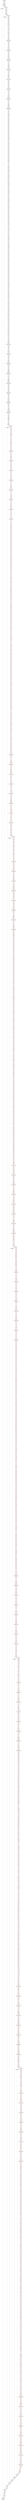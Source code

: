 digraph{
"142:SYNTH_START" -> "142:ILOAD";
"142:ILOAD" -> "144:ALOAD_0";
"144:ALOAD_0" -> "145:GETFIELD_QUICK";
"145:GETFIELD_QUICK" -> "148:IF_ICMPGE";
"148:IF_ICMPGE" -> "3359:SYNTH_DUMMY";
"148:IF_ICMPGE" -> "-3359:SYNTH_DUMMY";
"3359:SYNTH_DUMMY" -> "3359:SYNTH_PHI";
"-3359:SYNTH_DUMMY" -> "151:ICONST_0";
"151:ICONST_0" -> "152:ISTORE";
"152:ISTORE" -> "154:ILOAD";
"154:ILOAD" -> "156:ILOAD_3";
"156:ILOAD_3" -> "157:IF_ICMPGE";
"157:IF_ICMPGE" -> "3368:SYNTH_DUMMY";
"157:IF_ICMPGE" -> "-3368:SYNTH_DUMMY";
"3368:SYNTH_DUMMY" -> "3368:SYNTH_PHI";
"-3368:SYNTH_DUMMY" -> "160:ILOAD";
"160:ILOAD" -> "162:ILOAD_3";
"3204:ILOAD" -> "3206:ILOAD";
"3206:ILOAD" -> "3208:IADD";
"3208:IADD" -> "3209:ISTORE";
"3209:ISTORE" -> "3211:GOTO";
"3211:GOTO" -> "3359:SYNTH_PHI";
"162:ILOAD_3" -> "163:IADD";
"163:IADD" -> "164:ISTORE";
"164:ISTORE" -> "166:ILOAD";
"166:ILOAD" -> "168:ICONST_2";
"168:ICONST_2" -> "169:ILOAD_3";
"169:ILOAD_3" -> "170:IMUL";
"170:IMUL" -> "171:IADD";
"171:IADD" -> "172:ISTORE";
"172:ISTORE" -> "174:ILOAD";
"174:ILOAD" -> "176:ICONST_3";
"176:ICONST_3" -> "177:ILOAD_3";
"177:ILOAD_3" -> "178:IMUL";
"178:IMUL" -> "179:IADD";
"179:IADD" -> "180:ISTORE";
"180:ISTORE" -> "182:ALOAD_0";
"182:ALOAD_0" -> "183:GETFIELD_QUICK_ARRAY";
"183:GETFIELD_QUICK_ARRAY" -> "186:ILOAD";
"186:ILOAD" -> "188:ILOAD";
"188:ILOAD" -> "190:IADD";
"190:IADD" -> "191:FALOAD";
"191:FALOAD" -> "192:FSTORE";
"192:FSTORE" -> "194:ALOAD_0";
"194:ALOAD_0" -> "195:GETFIELD_QUICK_ARRAY";
"195:GETFIELD_QUICK_ARRAY" -> "198:ILOAD";
"198:ILOAD" -> "200:ILOAD";
"200:ILOAD" -> "202:IADD";
"202:IADD" -> "203:FALOAD";
"203:FALOAD" -> "204:FSTORE";
"204:FSTORE" -> "206:ALOAD_0";
"206:ALOAD_0" -> "207:GETFIELD_QUICK_ARRAY";
"207:GETFIELD_QUICK_ARRAY" -> "210:ILOAD";
"210:ILOAD" -> "212:ILOAD";
"212:ILOAD" -> "214:IADD";
"214:IADD" -> "215:FALOAD";
"215:FALOAD" -> "216:FSTORE";
"216:FSTORE" -> "218:ALOAD_0";
"218:ALOAD_0" -> "219:GETFIELD_QUICK_ARRAY";
"219:GETFIELD_QUICK_ARRAY" -> "222:ILOAD";
"222:ILOAD" -> "224:ILOAD";
"224:ILOAD" -> "226:IADD";
"226:IADD" -> "227:FALOAD";
"227:FALOAD" -> "228:FSTORE";
"228:FSTORE" -> "230:ALOAD_0";
"230:ALOAD_0" -> "231:GETFIELD_QUICK_ARRAY";
"231:GETFIELD_QUICK_ARRAY" -> "234:ILOAD";
"234:ILOAD" -> "236:ILOAD";
"236:ILOAD" -> "238:IADD";
"238:IADD" -> "239:FALOAD";
"239:FALOAD" -> "240:FSTORE";
"240:FSTORE" -> "242:ALOAD_0";
"242:ALOAD_0" -> "243:GETFIELD_QUICK_ARRAY";
"243:GETFIELD_QUICK_ARRAY" -> "246:ILOAD";
"246:ILOAD" -> "248:ILOAD";
"248:ILOAD" -> "250:IADD";
"250:IADD" -> "251:FALOAD";
"251:FALOAD" -> "252:FSTORE";
"252:FSTORE" -> "254:ALOAD_0";
"254:ALOAD_0" -> "255:GETFIELD_QUICK_ARRAY";
"255:GETFIELD_QUICK_ARRAY" -> "258:ILOAD";
"258:ILOAD" -> "260:ILOAD";
"260:ILOAD" -> "262:IADD";
"262:IADD" -> "263:FALOAD";
"263:FALOAD" -> "264:FSTORE";
"264:FSTORE" -> "266:ALOAD_0";
"266:ALOAD_0" -> "267:GETFIELD_QUICK_ARRAY";
"267:GETFIELD_QUICK_ARRAY" -> "270:ILOAD";
"270:ILOAD" -> "272:ILOAD";
"272:ILOAD" -> "274:IADD";
"274:IADD" -> "275:FALOAD";
"275:FALOAD" -> "276:FSTORE";
"276:FSTORE" -> "278:FLOAD";
"278:FLOAD" -> "280:FLOAD";
"280:FLOAD" -> "282:FADD";
"282:FADD" -> "283:FLOAD";
"283:FLOAD" -> "285:FADD";
"285:FADD" -> "286:FLOAD";
"286:FLOAD" -> "288:FADD";
"288:FADD" -> "289:FSTORE";
"289:FSTORE" -> "291:FLOAD";
"291:FLOAD" -> "293:FLOAD";
"293:FLOAD" -> "295:FADD";
"295:FADD" -> "296:FLOAD";
"296:FLOAD" -> "298:FADD";
"298:FADD" -> "299:FLOAD";
"299:FLOAD" -> "301:FADD";
"301:FADD" -> "302:FSTORE";
"302:FSTORE" -> "304:FLOAD";
"304:FLOAD" -> "306:FLOAD";
"306:FLOAD" -> "308:FSUB";
"308:FSUB" -> "309:FLOAD";
"309:FLOAD" -> "311:FADD";
"311:FADD" -> "312:FLOAD";
"312:FLOAD" -> "314:FSUB";
"314:FSUB" -> "315:FSTORE";
"315:FSTORE" -> "317:FLOAD";
"317:FLOAD" -> "319:FLOAD";
"319:FLOAD" -> "321:FSUB";
"321:FSUB" -> "322:FLOAD";
"322:FLOAD" -> "324:FADD";
"324:FADD" -> "325:FLOAD";
"325:FLOAD" -> "327:FSUB";
"327:FSUB" -> "328:FSTORE";
"328:FSTORE" -> "330:FLOAD";
"330:FLOAD" -> "332:ILOAD";
"332:ILOAD" -> "334:I2F";
"334:I2F" -> "335:FMUL";
"335:FMUL" -> "336:FSTORE";
"336:FSTORE" -> "338:FLOAD";
"338:FLOAD" -> "340:FCOS";
"340:FCOS" -> "343:FSTORE";
"343:FSTORE" -> "345:FLOAD";
"345:FLOAD" -> "347:FSIN";
"347:FSIN" -> "350:FSTORE";
"350:FSTORE" -> "352:FLOAD";
"352:FLOAD" -> "354:FSTORE";
"354:FSTORE" -> "356:FLOAD";
"356:FLOAD" -> "358:FLOAD";
"358:FLOAD" -> "360:FMUL";
"360:FMUL" -> "361:FSTORE";
"361:FSTORE" -> "363:FLOAD";
"363:FLOAD" -> "365:FLOAD";
"365:FLOAD" -> "367:FLOAD";
"367:FLOAD" -> "369:FMUL";
"369:FMUL" -> "370:FSUB";
"370:FSUB" -> "371:FSTORE";
"371:FSTORE" -> "373:FLOAD";
"373:FLOAD" -> "375:FLOAD";
"375:FLOAD" -> "377:FMUL";
"377:FMUL" -> "378:FSTORE";
"378:FSTORE" -> "380:FLOAD";
"380:FLOAD" -> "382:FLOAD";
"382:FLOAD" -> "384:FLOAD";
"384:FLOAD" -> "386:FMUL";
"386:FMUL" -> "387:FADD";
"387:FADD" -> "388:FSTORE";
"388:FSTORE" -> "390:FLOAD";
"390:FLOAD" -> "392:FLOAD";
"392:FLOAD" -> "394:FADD";
"394:FADD" -> "395:FLOAD";
"395:FLOAD" -> "397:FSUB";
"397:FSUB" -> "398:FLOAD";
"398:FLOAD" -> "400:FSUB";
"400:FSUB" -> "401:FSTORE";
"401:FSTORE" -> "403:FLOAD";
"403:FLOAD" -> "405:FLOAD";
"405:FLOAD" -> "407:FSUB";
"407:FSUB" -> "408:FLOAD";
"408:FLOAD" -> "410:FSUB";
"410:FSUB" -> "411:FLOAD";
"411:FLOAD" -> "413:FADD";
"413:FADD" -> "414:FSTORE";
"414:FSTORE" -> "416:FLOAD";
"416:FLOAD" -> "418:ILOAD";
"418:ILOAD" -> "420:I2F";
"420:I2F" -> "421:FMUL";
"421:FMUL" -> "422:FSTORE";
"422:FSTORE" -> "424:FLOAD";
"424:FLOAD" -> "426:FCOS";
"426:FCOS" -> "429:FSTORE";
"429:FSTORE" -> "431:FLOAD";
"431:FLOAD" -> "433:FSIN";
"433:FSIN" -> "436:FSTORE";
"436:FSTORE" -> "438:FLOAD";
"438:FLOAD" -> "440:FSTORE";
"440:FSTORE" -> "442:FLOAD";
"442:FLOAD" -> "444:FLOAD";
"444:FLOAD" -> "446:FMUL";
"446:FMUL" -> "447:FSTORE";
"447:FSTORE" -> "449:FLOAD";
"449:FLOAD" -> "451:FLOAD";
"451:FLOAD" -> "453:FLOAD";
"453:FLOAD" -> "455:FMUL";
"455:FMUL" -> "456:FSUB";
"456:FSUB" -> "457:FSTORE";
"457:FSTORE" -> "459:FLOAD";
"459:FLOAD" -> "461:FLOAD";
"461:FLOAD" -> "463:FMUL";
"463:FMUL" -> "464:FSTORE";
"464:FSTORE" -> "466:FLOAD";
"466:FLOAD" -> "468:FLOAD";
"468:FLOAD" -> "470:FLOAD";
"470:FLOAD" -> "472:FMUL";
"472:FMUL" -> "473:FADD";
"473:FADD" -> "474:FSTORE";
"474:FSTORE" -> "476:FLOAD";
"476:FLOAD" -> "478:FLOAD";
"478:FLOAD" -> "480:FSUB";
"480:FSUB" -> "481:FLOAD";
"481:FLOAD" -> "483:FSUB";
"483:FSUB" -> "484:FLOAD";
"484:FLOAD" -> "486:FADD";
"486:FADD" -> "487:FSTORE";
"487:FSTORE" -> "489:FLOAD";
"489:FLOAD" -> "491:FLOAD";
"491:FLOAD" -> "493:FADD";
"493:FADD" -> "494:FLOAD";
"494:FLOAD" -> "496:FSUB";
"496:FSUB" -> "497:FLOAD";
"497:FLOAD" -> "499:FSUB";
"499:FSUB" -> "500:FSTORE";
"500:FSTORE" -> "502:FLOAD";
"502:FLOAD" -> "504:ILOAD";
"504:ILOAD" -> "506:I2F";
"506:I2F" -> "507:FMUL";
"507:FMUL" -> "508:FSTORE";
"508:FSTORE" -> "510:FLOAD";
"510:FLOAD" -> "512:FCOS";
"512:FCOS" -> "515:FSTORE";
"515:FSTORE" -> "517:FLOAD";
"517:FLOAD" -> "519:FSIN";
"519:FSIN" -> "522:FSTORE";
"522:FSTORE" -> "524:FLOAD";
"524:FLOAD" -> "526:FSTORE";
"526:FSTORE" -> "528:FLOAD";
"528:FLOAD" -> "530:FLOAD";
"530:FLOAD" -> "532:FMUL";
"532:FMUL" -> "533:FSTORE";
"533:FSTORE" -> "535:FLOAD";
"535:FLOAD" -> "537:FLOAD";
"537:FLOAD" -> "539:FLOAD";
"539:FLOAD" -> "541:FMUL";
"541:FMUL" -> "542:FSUB";
"542:FSUB" -> "543:FSTORE";
"543:FSTORE" -> "545:FLOAD";
"545:FLOAD" -> "547:FLOAD";
"547:FLOAD" -> "549:FMUL";
"549:FMUL" -> "550:FSTORE";
"550:FSTORE" -> "552:FLOAD";
"552:FLOAD" -> "554:FLOAD";
"554:FLOAD" -> "556:FLOAD";
"556:FLOAD" -> "558:FMUL";
"558:FMUL" -> "559:FADD";
"559:FADD" -> "560:FSTORE";
"560:FSTORE" -> "562:ALOAD_0";
"562:ALOAD_0" -> "563:GETFIELD_QUICK_ARRAY";
"563:GETFIELD_QUICK_ARRAY" -> "566:ILOAD";
"566:ILOAD" -> "568:ILOAD";
"568:ILOAD" -> "570:IADD";
"570:IADD" -> "571:FLOAD";
"571:FLOAD" -> "573:FASTORE";
"573:FASTORE" -> "574:ALOAD_0";
"574:ALOAD_0" -> "575:GETFIELD_QUICK_ARRAY";
"575:GETFIELD_QUICK_ARRAY" -> "578:ILOAD";
"578:ILOAD" -> "580:ILOAD";
"580:ILOAD" -> "582:IADD";
"582:IADD" -> "583:FLOAD";
"583:FLOAD" -> "585:FASTORE";
"585:FASTORE" -> "586:ALOAD_0";
"586:ALOAD_0" -> "587:GETFIELD_QUICK_ARRAY";
"587:GETFIELD_QUICK_ARRAY" -> "590:ILOAD";
"590:ILOAD" -> "592:ILOAD";
"592:ILOAD" -> "594:IADD";
"594:IADD" -> "595:FLOAD";
"595:FLOAD" -> "597:FASTORE";
"597:FASTORE" -> "598:ALOAD_0";
"598:ALOAD_0" -> "599:GETFIELD_QUICK_ARRAY";
"599:GETFIELD_QUICK_ARRAY" -> "602:ILOAD";
"602:ILOAD" -> "604:ILOAD";
"604:ILOAD" -> "606:IADD";
"606:IADD" -> "607:FLOAD";
"607:FLOAD" -> "609:FASTORE";
"609:FASTORE" -> "610:ALOAD_0";
"610:ALOAD_0" -> "611:GETFIELD_QUICK_ARRAY";
"611:GETFIELD_QUICK_ARRAY" -> "614:ILOAD";
"614:ILOAD" -> "616:ILOAD";
"616:ILOAD" -> "618:IADD";
"618:IADD" -> "619:FLOAD";
"619:FLOAD" -> "621:FASTORE";
"621:FASTORE" -> "622:ALOAD_0";
"622:ALOAD_0" -> "623:GETFIELD_QUICK_ARRAY";
"623:GETFIELD_QUICK_ARRAY" -> "626:ILOAD";
"626:ILOAD" -> "628:ILOAD";
"628:ILOAD" -> "630:IADD";
"630:IADD" -> "631:FLOAD";
"631:FLOAD" -> "633:FASTORE";
"633:FASTORE" -> "634:ALOAD_0";
"634:ALOAD_0" -> "635:GETFIELD_QUICK_ARRAY";
"635:GETFIELD_QUICK_ARRAY" -> "638:ILOAD";
"638:ILOAD" -> "640:ILOAD";
"640:ILOAD" -> "642:IADD";
"642:IADD" -> "643:FLOAD";
"643:FLOAD" -> "645:FASTORE";
"645:FASTORE" -> "646:ALOAD_0";
"646:ALOAD_0" -> "647:GETFIELD_QUICK_ARRAY";
"647:GETFIELD_QUICK_ARRAY" -> "650:ILOAD";
"650:ILOAD" -> "652:ILOAD";
"652:ILOAD" -> "654:IADD";
"654:IADD" -> "655:FLOAD";
"655:FLOAD" -> "657:FASTORE";
"657:FASTORE" -> "658:IINC";
"658:IINC" -> "661:ILOAD";
"661:ILOAD" [color = red];
"661:ILOAD" -> "663:ILOAD_3";
"663:ILOAD_3" [color = red];
"663:ILOAD_3" -> "664:IF_ICMPGE";
"664:IF_ICMPGE" [color = red];
"664:IF_ICMPGE" -> "3875:SYNTH_DUMMY";
"664:IF_ICMPGE" -> "-3875:SYNTH_DUMMY";
"3875:SYNTH_DUMMY" -> "3875:SYNTH_PHI";
"-3875:SYNTH_DUMMY" -> "667:ILOAD";
"667:ILOAD" [color = red];
"667:ILOAD" -> "669:ILOAD_3";
"3200:NOP" -> "3201:GOTO";
"3201:GOTO" -> "3368:SYNTH_PHI";
"669:ILOAD_3" [color = red];
"669:ILOAD_3" -> "670:IADD";
"670:IADD" [color = red];
"670:IADD" -> "671:ISTORE";
"671:ISTORE" [color = red];
"671:ISTORE" -> "673:ILOAD";
"673:ILOAD" [color = red];
"673:ILOAD" -> "675:ICONST_2";
"675:ICONST_2" [color = red];
"675:ICONST_2" -> "676:ILOAD_3";
"676:ILOAD_3" [color = red];
"676:ILOAD_3" -> "677:IMUL";
"677:IMUL" [color = red];
"677:IMUL" -> "678:IADD";
"678:IADD" [color = red];
"678:IADD" -> "679:ISTORE";
"679:ISTORE" [color = red];
"679:ISTORE" -> "681:ILOAD";
"681:ILOAD" [color = red];
"681:ILOAD" -> "683:ICONST_3";
"683:ICONST_3" [color = red];
"683:ICONST_3" -> "684:ILOAD_3";
"684:ILOAD_3" [color = red];
"684:ILOAD_3" -> "685:IMUL";
"685:IMUL" [color = red];
"685:IMUL" -> "686:IADD";
"686:IADD" [color = red];
"686:IADD" -> "687:ISTORE";
"687:ISTORE" [color = red];
"687:ISTORE" -> "689:ALOAD_0";
"689:ALOAD_0" [color = red];
"689:ALOAD_0" -> "690:GETFIELD_QUICK_ARRAY";
"690:GETFIELD_QUICK_ARRAY" [color = red];
"690:GETFIELD_QUICK_ARRAY" -> "693:ILOAD";
"693:ILOAD" [color = red];
"693:ILOAD" -> "695:ILOAD";
"695:ILOAD" [color = red];
"695:ILOAD" -> "697:IADD";
"697:IADD" [color = red];
"697:IADD" -> "698:FALOAD";
"698:FALOAD" [color = red];
"698:FALOAD" -> "699:FSTORE";
"699:FSTORE" [color = red];
"699:FSTORE" -> "701:ALOAD_0";
"701:ALOAD_0" [color = red];
"701:ALOAD_0" -> "702:GETFIELD_QUICK_ARRAY";
"702:GETFIELD_QUICK_ARRAY" [color = red];
"702:GETFIELD_QUICK_ARRAY" -> "705:ILOAD";
"705:ILOAD" [color = red];
"705:ILOAD" -> "707:ILOAD";
"707:ILOAD" [color = red];
"707:ILOAD" -> "709:IADD";
"709:IADD" [color = red];
"709:IADD" -> "710:FALOAD";
"710:FALOAD" [color = red];
"710:FALOAD" -> "711:FSTORE";
"711:FSTORE" [color = red];
"711:FSTORE" -> "713:ALOAD_0";
"713:ALOAD_0" [color = red];
"713:ALOAD_0" -> "714:GETFIELD_QUICK_ARRAY";
"714:GETFIELD_QUICK_ARRAY" [color = red];
"714:GETFIELD_QUICK_ARRAY" -> "717:ILOAD";
"717:ILOAD" [color = red];
"717:ILOAD" -> "719:ILOAD";
"719:ILOAD" [color = red];
"719:ILOAD" -> "721:IADD";
"721:IADD" [color = red];
"721:IADD" -> "722:FALOAD";
"722:FALOAD" [color = red];
"722:FALOAD" -> "723:FSTORE";
"723:FSTORE" [color = red];
"723:FSTORE" -> "725:ALOAD_0";
"725:ALOAD_0" [color = red];
"725:ALOAD_0" -> "726:GETFIELD_QUICK_ARRAY";
"726:GETFIELD_QUICK_ARRAY" [color = red];
"726:GETFIELD_QUICK_ARRAY" -> "729:ILOAD";
"729:ILOAD" [color = red];
"729:ILOAD" -> "731:ILOAD";
"731:ILOAD" [color = red];
"731:ILOAD" -> "733:IADD";
"733:IADD" [color = red];
"733:IADD" -> "734:FALOAD";
"734:FALOAD" [color = red];
"734:FALOAD" -> "735:FSTORE";
"735:FSTORE" [color = red];
"735:FSTORE" -> "737:ALOAD_0";
"737:ALOAD_0" [color = red];
"737:ALOAD_0" -> "738:GETFIELD_QUICK_ARRAY";
"738:GETFIELD_QUICK_ARRAY" [color = red];
"738:GETFIELD_QUICK_ARRAY" -> "741:ILOAD";
"741:ILOAD" [color = red];
"741:ILOAD" -> "743:ILOAD";
"743:ILOAD" [color = red];
"743:ILOAD" -> "745:IADD";
"745:IADD" [color = red];
"745:IADD" -> "746:FALOAD";
"746:FALOAD" [color = red];
"746:FALOAD" -> "747:FSTORE";
"747:FSTORE" [color = red];
"747:FSTORE" -> "749:ALOAD_0";
"749:ALOAD_0" [color = red];
"749:ALOAD_0" -> "750:GETFIELD_QUICK_ARRAY";
"750:GETFIELD_QUICK_ARRAY" [color = red];
"750:GETFIELD_QUICK_ARRAY" -> "753:ILOAD";
"753:ILOAD" [color = red];
"753:ILOAD" -> "755:ILOAD";
"755:ILOAD" [color = red];
"755:ILOAD" -> "757:IADD";
"757:IADD" [color = red];
"757:IADD" -> "758:FALOAD";
"758:FALOAD" [color = red];
"758:FALOAD" -> "759:FSTORE";
"759:FSTORE" [color = red];
"759:FSTORE" -> "761:ALOAD_0";
"761:ALOAD_0" [color = red];
"761:ALOAD_0" -> "762:GETFIELD_QUICK_ARRAY";
"762:GETFIELD_QUICK_ARRAY" [color = red];
"762:GETFIELD_QUICK_ARRAY" -> "765:ILOAD";
"765:ILOAD" [color = red];
"765:ILOAD" -> "767:ILOAD";
"767:ILOAD" [color = red];
"767:ILOAD" -> "769:IADD";
"769:IADD" [color = red];
"769:IADD" -> "770:FALOAD";
"770:FALOAD" [color = red];
"770:FALOAD" -> "771:FSTORE";
"771:FSTORE" [color = red];
"771:FSTORE" -> "773:ALOAD_0";
"773:ALOAD_0" [color = red];
"773:ALOAD_0" -> "774:GETFIELD_QUICK_ARRAY";
"774:GETFIELD_QUICK_ARRAY" [color = red];
"774:GETFIELD_QUICK_ARRAY" -> "777:ILOAD";
"777:ILOAD" [color = red];
"777:ILOAD" -> "779:ILOAD";
"779:ILOAD" [color = red];
"779:ILOAD" -> "781:IADD";
"781:IADD" [color = red];
"781:IADD" -> "782:FALOAD";
"782:FALOAD" [color = red];
"782:FALOAD" -> "783:FSTORE";
"783:FSTORE" [color = red];
"783:FSTORE" -> "785:FLOAD";
"785:FLOAD" [color = red];
"785:FLOAD" -> "787:FLOAD";
"787:FLOAD" [color = red];
"787:FLOAD" -> "789:FADD";
"789:FADD" [color = red];
"789:FADD" -> "790:FLOAD";
"790:FLOAD" [color = red];
"790:FLOAD" -> "792:FADD";
"792:FADD" [color = red];
"792:FADD" -> "793:FLOAD";
"793:FLOAD" [color = red];
"793:FLOAD" -> "795:FADD";
"795:FADD" [color = red];
"795:FADD" -> "796:FSTORE";
"796:FSTORE" [color = red];
"796:FSTORE" -> "798:FLOAD";
"798:FLOAD" [color = red];
"798:FLOAD" -> "800:FLOAD";
"800:FLOAD" [color = red];
"800:FLOAD" -> "802:FADD";
"802:FADD" [color = red];
"802:FADD" -> "803:FLOAD";
"803:FLOAD" [color = red];
"803:FLOAD" -> "805:FADD";
"805:FADD" [color = red];
"805:FADD" -> "806:FLOAD";
"806:FLOAD" [color = red];
"806:FLOAD" -> "808:FADD";
"808:FADD" [color = red];
"808:FADD" -> "809:FSTORE";
"809:FSTORE" [color = red];
"809:FSTORE" -> "811:FLOAD";
"811:FLOAD" [color = red];
"811:FLOAD" -> "813:FLOAD";
"813:FLOAD" [color = red];
"813:FLOAD" -> "815:FSUB";
"815:FSUB" [color = red];
"815:FSUB" -> "816:FLOAD";
"816:FLOAD" [color = red];
"816:FLOAD" -> "818:FADD";
"818:FADD" [color = red];
"818:FADD" -> "819:FLOAD";
"819:FLOAD" [color = red];
"819:FLOAD" -> "821:FSUB";
"821:FSUB" [color = red];
"821:FSUB" -> "822:FSTORE";
"822:FSTORE" [color = red];
"822:FSTORE" -> "824:FLOAD";
"824:FLOAD" [color = red];
"824:FLOAD" -> "826:FLOAD";
"826:FLOAD" [color = red];
"826:FLOAD" -> "828:FSUB";
"828:FSUB" [color = red];
"828:FSUB" -> "829:FLOAD";
"829:FLOAD" [color = red];
"829:FLOAD" -> "831:FADD";
"831:FADD" [color = red];
"831:FADD" -> "832:FLOAD";
"832:FLOAD" [color = red];
"832:FLOAD" -> "834:FSUB";
"834:FSUB" [color = red];
"834:FSUB" -> "835:FSTORE";
"835:FSTORE" [color = red];
"835:FSTORE" -> "837:FLOAD";
"837:FLOAD" [color = red];
"837:FLOAD" -> "839:ILOAD";
"839:ILOAD" [color = red];
"839:ILOAD" -> "841:I2F";
"841:I2F" [color = red];
"841:I2F" -> "842:FMUL";
"842:FMUL" [color = red];
"842:FMUL" -> "843:FSTORE";
"843:FSTORE" [color = red];
"843:FSTORE" -> "845:FLOAD";
"845:FLOAD" [color = red];
"845:FLOAD" -> "847:FCOS";
"847:FCOS" [color = red];
"847:FCOS" -> "850:FSTORE";
"850:FSTORE" [color = red];
"850:FSTORE" -> "852:FLOAD";
"852:FLOAD" [color = red];
"852:FLOAD" -> "854:FSIN";
"854:FSIN" [color = red];
"854:FSIN" -> "857:FSTORE";
"857:FSTORE" [color = red];
"857:FSTORE" -> "859:FLOAD";
"859:FLOAD" [color = red];
"859:FLOAD" -> "861:FSTORE";
"861:FSTORE" [color = red];
"861:FSTORE" -> "863:FLOAD";
"863:FLOAD" [color = red];
"863:FLOAD" -> "865:FLOAD";
"865:FLOAD" [color = red];
"865:FLOAD" -> "867:FMUL";
"867:FMUL" [color = red];
"867:FMUL" -> "868:FSTORE";
"868:FSTORE" [color = red];
"868:FSTORE" -> "870:FLOAD";
"870:FLOAD" [color = red];
"870:FLOAD" -> "872:FLOAD";
"872:FLOAD" [color = red];
"872:FLOAD" -> "874:FLOAD";
"874:FLOAD" [color = red];
"874:FLOAD" -> "876:FMUL";
"876:FMUL" [color = red];
"876:FMUL" -> "877:FSUB";
"877:FSUB" [color = red];
"877:FSUB" -> "878:FSTORE";
"878:FSTORE" [color = red];
"878:FSTORE" -> "880:FLOAD";
"880:FLOAD" [color = red];
"880:FLOAD" -> "882:FLOAD";
"882:FLOAD" [color = red];
"882:FLOAD" -> "884:FMUL";
"884:FMUL" [color = red];
"884:FMUL" -> "885:FSTORE";
"885:FSTORE" [color = red];
"885:FSTORE" -> "887:FLOAD";
"887:FLOAD" [color = red];
"887:FLOAD" -> "889:FLOAD";
"889:FLOAD" [color = red];
"889:FLOAD" -> "891:FLOAD";
"891:FLOAD" [color = red];
"891:FLOAD" -> "893:FMUL";
"893:FMUL" [color = red];
"893:FMUL" -> "894:FADD";
"894:FADD" [color = red];
"894:FADD" -> "895:FSTORE";
"895:FSTORE" [color = red];
"895:FSTORE" -> "897:FLOAD";
"897:FLOAD" [color = red];
"897:FLOAD" -> "899:FLOAD";
"899:FLOAD" [color = red];
"899:FLOAD" -> "901:FADD";
"901:FADD" [color = red];
"901:FADD" -> "902:FLOAD";
"902:FLOAD" [color = red];
"902:FLOAD" -> "904:FSUB";
"904:FSUB" [color = red];
"904:FSUB" -> "905:FLOAD";
"905:FLOAD" [color = red];
"905:FLOAD" -> "907:FSUB";
"907:FSUB" [color = red];
"907:FSUB" -> "908:FSTORE";
"908:FSTORE" [color = red];
"908:FSTORE" -> "910:FLOAD";
"910:FLOAD" [color = red];
"910:FLOAD" -> "912:FLOAD";
"912:FLOAD" [color = red];
"912:FLOAD" -> "914:FSUB";
"914:FSUB" [color = red];
"914:FSUB" -> "915:FLOAD";
"915:FLOAD" [color = red];
"915:FLOAD" -> "917:FSUB";
"917:FSUB" [color = red];
"917:FSUB" -> "918:FLOAD";
"918:FLOAD" [color = red];
"918:FLOAD" -> "920:FADD";
"920:FADD" [color = red];
"920:FADD" -> "921:FSTORE";
"921:FSTORE" [color = red];
"921:FSTORE" -> "923:FLOAD";
"923:FLOAD" [color = red];
"923:FLOAD" -> "925:ILOAD";
"925:ILOAD" [color = red];
"925:ILOAD" -> "927:I2F";
"927:I2F" [color = red];
"927:I2F" -> "928:FMUL";
"928:FMUL" [color = red];
"928:FMUL" -> "929:FSTORE";
"929:FSTORE" [color = red];
"929:FSTORE" -> "931:FLOAD";
"931:FLOAD" [color = red];
"931:FLOAD" -> "933:FCOS";
"933:FCOS" [color = red];
"933:FCOS" -> "936:FSTORE";
"936:FSTORE" [color = red];
"936:FSTORE" -> "938:FLOAD";
"938:FLOAD" [color = red];
"938:FLOAD" -> "940:FSIN";
"940:FSIN" [color = red];
"940:FSIN" -> "943:FSTORE";
"943:FSTORE" [color = red];
"943:FSTORE" -> "945:FLOAD";
"945:FLOAD" [color = red];
"945:FLOAD" -> "947:FSTORE";
"947:FSTORE" [color = red];
"947:FSTORE" -> "949:FLOAD";
"949:FLOAD" [color = red];
"949:FLOAD" -> "951:FLOAD";
"951:FLOAD" [color = red];
"951:FLOAD" -> "953:FMUL";
"953:FMUL" [color = red];
"953:FMUL" -> "954:FSTORE";
"954:FSTORE" [color = red];
"954:FSTORE" -> "956:FLOAD";
"956:FLOAD" [color = red];
"956:FLOAD" -> "958:FLOAD";
"958:FLOAD" [color = red];
"958:FLOAD" -> "960:FLOAD";
"960:FLOAD" [color = red];
"960:FLOAD" -> "962:FMUL";
"962:FMUL" [color = red];
"962:FMUL" -> "963:FSUB";
"963:FSUB" [color = red];
"963:FSUB" -> "964:FSTORE";
"964:FSTORE" [color = red];
"964:FSTORE" -> "966:FLOAD";
"966:FLOAD" [color = red];
"966:FLOAD" -> "968:FLOAD";
"968:FLOAD" [color = red];
"968:FLOAD" -> "970:FMUL";
"970:FMUL" [color = red];
"970:FMUL" -> "971:FSTORE";
"971:FSTORE" [color = red];
"971:FSTORE" -> "973:FLOAD";
"973:FLOAD" [color = red];
"973:FLOAD" -> "975:FLOAD";
"975:FLOAD" [color = red];
"975:FLOAD" -> "977:FLOAD";
"977:FLOAD" [color = red];
"977:FLOAD" -> "979:FMUL";
"979:FMUL" [color = red];
"979:FMUL" -> "980:FADD";
"980:FADD" [color = red];
"980:FADD" -> "981:FSTORE";
"981:FSTORE" [color = red];
"981:FSTORE" -> "983:FLOAD";
"983:FLOAD" [color = red];
"983:FLOAD" -> "985:FLOAD";
"985:FLOAD" [color = red];
"985:FLOAD" -> "987:FSUB";
"987:FSUB" [color = red];
"987:FSUB" -> "988:FLOAD";
"988:FLOAD" [color = red];
"988:FLOAD" -> "990:FSUB";
"990:FSUB" [color = red];
"990:FSUB" -> "991:FLOAD";
"991:FLOAD" [color = red];
"991:FLOAD" -> "993:FADD";
"993:FADD" [color = red];
"993:FADD" -> "994:FSTORE";
"994:FSTORE" [color = red];
"994:FSTORE" -> "996:FLOAD";
"996:FLOAD" [color = red];
"996:FLOAD" -> "998:FLOAD";
"998:FLOAD" [color = red];
"998:FLOAD" -> "1000:FADD";
"1000:FADD" [color = red];
"1000:FADD" -> "1001:FLOAD";
"1001:FLOAD" [color = red];
"1001:FLOAD" -> "1003:FSUB";
"1003:FSUB" [color = red];
"1003:FSUB" -> "1004:FLOAD";
"1004:FLOAD" [color = red];
"1004:FLOAD" -> "1006:FSUB";
"1006:FSUB" [color = red];
"1006:FSUB" -> "1007:FSTORE";
"1007:FSTORE" [color = red];
"1007:FSTORE" -> "1009:FLOAD";
"1009:FLOAD" [color = red];
"1009:FLOAD" -> "1011:ILOAD";
"1011:ILOAD" [color = red];
"1011:ILOAD" -> "1013:I2F";
"1013:I2F" [color = red];
"1013:I2F" -> "1014:FMUL";
"1014:FMUL" [color = red];
"1014:FMUL" -> "1015:FSTORE";
"1015:FSTORE" [color = red];
"1015:FSTORE" -> "1017:FLOAD";
"1017:FLOAD" [color = red];
"1017:FLOAD" -> "1019:FCOS";
"1019:FCOS" [color = red];
"1019:FCOS" -> "1022:FSTORE";
"1022:FSTORE" [color = red];
"1022:FSTORE" -> "1024:FLOAD";
"1024:FLOAD" [color = red];
"1024:FLOAD" -> "1026:FSIN";
"1026:FSIN" [color = red];
"1026:FSIN" -> "1029:FSTORE";
"1029:FSTORE" [color = red];
"1029:FSTORE" -> "1031:FLOAD";
"1031:FLOAD" [color = red];
"1031:FLOAD" -> "1033:FSTORE";
"1033:FSTORE" [color = red];
"1033:FSTORE" -> "1035:FLOAD";
"1035:FLOAD" [color = red];
"1035:FLOAD" -> "1037:FLOAD";
"1037:FLOAD" [color = red];
"1037:FLOAD" -> "1039:FMUL";
"1039:FMUL" [color = red];
"1039:FMUL" -> "1040:FSTORE";
"1040:FSTORE" [color = red];
"1040:FSTORE" -> "1042:FLOAD";
"1042:FLOAD" [color = red];
"1042:FLOAD" -> "1044:FLOAD";
"1044:FLOAD" [color = red];
"1044:FLOAD" -> "1046:FLOAD";
"1046:FLOAD" [color = red];
"1046:FLOAD" -> "1048:FMUL";
"1048:FMUL" [color = red];
"1048:FMUL" -> "1049:FSUB";
"1049:FSUB" [color = red];
"1049:FSUB" -> "1050:FSTORE";
"1050:FSTORE" [color = red];
"1050:FSTORE" -> "1052:FLOAD";
"1052:FLOAD" [color = red];
"1052:FLOAD" -> "1054:FLOAD";
"1054:FLOAD" [color = red];
"1054:FLOAD" -> "1056:FMUL";
"1056:FMUL" [color = red];
"1056:FMUL" -> "1057:FSTORE";
"1057:FSTORE" [color = red];
"1057:FSTORE" -> "1059:FLOAD";
"1059:FLOAD" [color = red];
"1059:FLOAD" -> "1061:FLOAD";
"1061:FLOAD" [color = red];
"1061:FLOAD" -> "1063:FLOAD";
"1063:FLOAD" [color = red];
"1063:FLOAD" -> "1065:FMUL";
"1065:FMUL" [color = red];
"1065:FMUL" -> "1066:FADD";
"1066:FADD" [color = red];
"1066:FADD" -> "1067:FSTORE";
"1067:FSTORE" [color = red];
"1067:FSTORE" -> "1069:ALOAD_0";
"1069:ALOAD_0" [color = red];
"1069:ALOAD_0" -> "1070:GETFIELD_QUICK_ARRAY";
"1070:GETFIELD_QUICK_ARRAY" [color = red];
"1070:GETFIELD_QUICK_ARRAY" -> "1073:ILOAD";
"1073:ILOAD" [color = red];
"1073:ILOAD" -> "1075:ILOAD";
"1075:ILOAD" [color = red];
"1075:ILOAD" -> "1077:IADD";
"1077:IADD" [color = red];
"1077:IADD" -> "1078:FLOAD";
"1078:FLOAD" [color = red];
"1078:FLOAD" -> "1080:FASTORE";
"1080:FASTORE" [color = red];
"1080:FASTORE" -> "1081:ALOAD_0";
"1081:ALOAD_0" [color = red];
"1081:ALOAD_0" -> "1082:GETFIELD_QUICK_ARRAY";
"1082:GETFIELD_QUICK_ARRAY" [color = red];
"1082:GETFIELD_QUICK_ARRAY" -> "1085:ILOAD";
"1085:ILOAD" [color = red];
"1085:ILOAD" -> "1087:ILOAD";
"1087:ILOAD" [color = red];
"1087:ILOAD" -> "1089:IADD";
"1089:IADD" [color = red];
"1089:IADD" -> "1090:FLOAD";
"1090:FLOAD" [color = red];
"1090:FLOAD" -> "1092:FASTORE";
"1092:FASTORE" [color = red];
"1092:FASTORE" -> "1093:ALOAD_0";
"1093:ALOAD_0" [color = red];
"1093:ALOAD_0" -> "1094:GETFIELD_QUICK_ARRAY";
"1094:GETFIELD_QUICK_ARRAY" [color = red];
"1094:GETFIELD_QUICK_ARRAY" -> "1097:ILOAD";
"1097:ILOAD" [color = red];
"1097:ILOAD" -> "1099:ILOAD";
"1099:ILOAD" [color = red];
"1099:ILOAD" -> "1101:IADD";
"1101:IADD" [color = red];
"1101:IADD" -> "1102:FLOAD";
"1102:FLOAD" [color = red];
"1102:FLOAD" -> "1104:FASTORE";
"1104:FASTORE" [color = red];
"1104:FASTORE" -> "1105:ALOAD_0";
"1105:ALOAD_0" [color = red];
"1105:ALOAD_0" -> "1106:GETFIELD_QUICK_ARRAY";
"1106:GETFIELD_QUICK_ARRAY" [color = red];
"1106:GETFIELD_QUICK_ARRAY" -> "1109:ILOAD";
"1109:ILOAD" [color = red];
"1109:ILOAD" -> "1111:ILOAD";
"1111:ILOAD" [color = red];
"1111:ILOAD" -> "1113:IADD";
"1113:IADD" [color = red];
"1113:IADD" -> "1114:FLOAD";
"1114:FLOAD" [color = red];
"1114:FLOAD" -> "1116:FASTORE";
"1116:FASTORE" [color = red];
"1116:FASTORE" -> "1117:ALOAD_0";
"1117:ALOAD_0" [color = red];
"1117:ALOAD_0" -> "1118:GETFIELD_QUICK_ARRAY";
"1118:GETFIELD_QUICK_ARRAY" [color = red];
"1118:GETFIELD_QUICK_ARRAY" -> "1121:ILOAD";
"1121:ILOAD" [color = red];
"1121:ILOAD" -> "1123:ILOAD";
"1123:ILOAD" [color = red];
"1123:ILOAD" -> "1125:IADD";
"1125:IADD" [color = red];
"1125:IADD" -> "1126:FLOAD";
"1126:FLOAD" [color = red];
"1126:FLOAD" -> "1128:FASTORE";
"1128:FASTORE" [color = red];
"1128:FASTORE" -> "1129:ALOAD_0";
"1129:ALOAD_0" [color = red];
"1129:ALOAD_0" -> "1130:GETFIELD_QUICK_ARRAY";
"1130:GETFIELD_QUICK_ARRAY" [color = red];
"1130:GETFIELD_QUICK_ARRAY" -> "1133:ILOAD";
"1133:ILOAD" [color = red];
"1133:ILOAD" -> "1135:ILOAD";
"1135:ILOAD" [color = red];
"1135:ILOAD" -> "1137:IADD";
"1137:IADD" [color = red];
"1137:IADD" -> "1138:FLOAD";
"1138:FLOAD" [color = red];
"1138:FLOAD" -> "1140:FASTORE";
"1140:FASTORE" [color = red];
"1140:FASTORE" -> "1141:ALOAD_0";
"1141:ALOAD_0" [color = red];
"1141:ALOAD_0" -> "1142:GETFIELD_QUICK_ARRAY";
"1142:GETFIELD_QUICK_ARRAY" [color = red];
"1142:GETFIELD_QUICK_ARRAY" -> "1145:ILOAD";
"1145:ILOAD" [color = red];
"1145:ILOAD" -> "1147:ILOAD";
"1147:ILOAD" [color = red];
"1147:ILOAD" -> "1149:IADD";
"1149:IADD" [color = red];
"1149:IADD" -> "1150:FLOAD";
"1150:FLOAD" [color = red];
"1150:FLOAD" -> "1152:FASTORE";
"1152:FASTORE" [color = red];
"1152:FASTORE" -> "1153:ALOAD_0";
"1153:ALOAD_0" [color = red];
"1153:ALOAD_0" -> "1154:GETFIELD_QUICK_ARRAY";
"1154:GETFIELD_QUICK_ARRAY" [color = red];
"1154:GETFIELD_QUICK_ARRAY" -> "1157:ILOAD";
"1157:ILOAD" [color = red];
"1157:ILOAD" -> "1159:ILOAD";
"1159:ILOAD" [color = red];
"1159:ILOAD" -> "1161:IADD";
"1161:IADD" [color = red];
"1161:IADD" -> "1162:FLOAD";
"1162:FLOAD" [color = red];
"1162:FLOAD" -> "1164:FASTORE";
"1164:FASTORE" [color = red];
"1164:FASTORE" -> "1165:IINC";
"1165:IINC" [color = red];
"1165:IINC" -> "1168:ILOAD";
"1168:ILOAD" [color = red];
"1168:ILOAD" -> "1170:ILOAD_3";
"1170:ILOAD_3" [color = red];
"1170:ILOAD_3" -> "1171:IF_ICMPGE";
"1171:IF_ICMPGE" [color = red];
"1171:IF_ICMPGE" -> "4382:SYNTH_DUMMY";
"1171:IF_ICMPGE" -> "-4382:SYNTH_DUMMY";
"4382:SYNTH_DUMMY" -> "4382:SYNTH_PHI";
"-4382:SYNTH_DUMMY" -> "1174:ILOAD";
"1174:ILOAD" [color = red];
"1174:ILOAD" -> "1176:ILOAD_3";
"3199:NOP" -> "3875:SYNTH_PHI";
"1176:ILOAD_3" [color = red];
"1176:ILOAD_3" -> "1177:IADD";
"1177:IADD" [color = red];
"1177:IADD" -> "1178:ISTORE";
"1178:ISTORE" [color = red];
"1178:ISTORE" -> "1180:ILOAD";
"1180:ILOAD" [color = red];
"1180:ILOAD" -> "1182:ICONST_2";
"1182:ICONST_2" [color = red];
"1182:ICONST_2" -> "1183:ILOAD_3";
"1183:ILOAD_3" [color = red];
"1183:ILOAD_3" -> "1184:IMUL";
"1184:IMUL" [color = red];
"1184:IMUL" -> "1185:IADD";
"1185:IADD" [color = red];
"1185:IADD" -> "1186:ISTORE";
"1186:ISTORE" [color = red];
"1186:ISTORE" -> "1188:ILOAD";
"1188:ILOAD" [color = red];
"1188:ILOAD" -> "1190:ICONST_3";
"1190:ICONST_3" [color = red];
"1190:ICONST_3" -> "1191:ILOAD_3";
"1191:ILOAD_3" [color = red];
"1191:ILOAD_3" -> "1192:IMUL";
"1192:IMUL" [color = red];
"1192:IMUL" -> "1193:IADD";
"1193:IADD" [color = red];
"1193:IADD" -> "1194:ISTORE";
"1194:ISTORE" [color = red];
"1194:ISTORE" -> "1196:ALOAD_0";
"1196:ALOAD_0" [color = red];
"1196:ALOAD_0" -> "1197:GETFIELD_QUICK_ARRAY";
"1197:GETFIELD_QUICK_ARRAY" [color = red];
"1197:GETFIELD_QUICK_ARRAY" -> "1200:ILOAD";
"1200:ILOAD" [color = red];
"1200:ILOAD" -> "1202:ILOAD";
"1202:ILOAD" [color = red];
"1202:ILOAD" -> "1204:IADD";
"1204:IADD" [color = red];
"1204:IADD" -> "1205:FALOAD";
"1205:FALOAD" [color = red];
"1205:FALOAD" -> "1206:FSTORE";
"1206:FSTORE" [color = red];
"1206:FSTORE" -> "1208:ALOAD_0";
"1208:ALOAD_0" [color = red];
"1208:ALOAD_0" -> "1209:GETFIELD_QUICK_ARRAY";
"1209:GETFIELD_QUICK_ARRAY" [color = red];
"1209:GETFIELD_QUICK_ARRAY" -> "1212:ILOAD";
"1212:ILOAD" [color = red];
"1212:ILOAD" -> "1214:ILOAD";
"1214:ILOAD" [color = red];
"1214:ILOAD" -> "1216:IADD";
"1216:IADD" [color = red];
"1216:IADD" -> "1217:FALOAD";
"1217:FALOAD" [color = red];
"1217:FALOAD" -> "1218:FSTORE";
"1218:FSTORE" [color = red];
"1218:FSTORE" -> "1220:ALOAD_0";
"1220:ALOAD_0" [color = red];
"1220:ALOAD_0" -> "1221:GETFIELD_QUICK_ARRAY";
"1221:GETFIELD_QUICK_ARRAY" [color = red];
"1221:GETFIELD_QUICK_ARRAY" -> "1224:ILOAD";
"1224:ILOAD" [color = red];
"1224:ILOAD" -> "1226:ILOAD";
"1226:ILOAD" [color = red];
"1226:ILOAD" -> "1228:IADD";
"1228:IADD" [color = red];
"1228:IADD" -> "1229:FALOAD";
"1229:FALOAD" [color = red];
"1229:FALOAD" -> "1230:FSTORE";
"1230:FSTORE" [color = red];
"1230:FSTORE" -> "1232:ALOAD_0";
"1232:ALOAD_0" [color = red];
"1232:ALOAD_0" -> "1233:GETFIELD_QUICK_ARRAY";
"1233:GETFIELD_QUICK_ARRAY" [color = red];
"1233:GETFIELD_QUICK_ARRAY" -> "1236:ILOAD";
"1236:ILOAD" [color = red];
"1236:ILOAD" -> "1238:ILOAD";
"1238:ILOAD" [color = red];
"1238:ILOAD" -> "1240:IADD";
"1240:IADD" [color = red];
"1240:IADD" -> "1241:FALOAD";
"1241:FALOAD" [color = red];
"1241:FALOAD" -> "1242:FSTORE";
"1242:FSTORE" [color = red];
"1242:FSTORE" -> "1244:ALOAD_0";
"1244:ALOAD_0" [color = red];
"1244:ALOAD_0" -> "1245:GETFIELD_QUICK_ARRAY";
"1245:GETFIELD_QUICK_ARRAY" [color = red];
"1245:GETFIELD_QUICK_ARRAY" -> "1248:ILOAD";
"1248:ILOAD" [color = red];
"1248:ILOAD" -> "1250:ILOAD";
"1250:ILOAD" [color = red];
"1250:ILOAD" -> "1252:IADD";
"1252:IADD" [color = red];
"1252:IADD" -> "1253:FALOAD";
"1253:FALOAD" [color = red];
"1253:FALOAD" -> "1254:FSTORE";
"1254:FSTORE" [color = red];
"1254:FSTORE" -> "1256:ALOAD_0";
"1256:ALOAD_0" [color = red];
"1256:ALOAD_0" -> "1257:GETFIELD_QUICK_ARRAY";
"1257:GETFIELD_QUICK_ARRAY" [color = red];
"1257:GETFIELD_QUICK_ARRAY" -> "1260:ILOAD";
"1260:ILOAD" [color = red];
"1260:ILOAD" -> "1262:ILOAD";
"1262:ILOAD" [color = red];
"1262:ILOAD" -> "1264:IADD";
"1264:IADD" [color = red];
"1264:IADD" -> "1265:FALOAD";
"1265:FALOAD" [color = red];
"1265:FALOAD" -> "1266:FSTORE";
"1266:FSTORE" [color = red];
"1266:FSTORE" -> "1268:ALOAD_0";
"1268:ALOAD_0" [color = red];
"1268:ALOAD_0" -> "1269:GETFIELD_QUICK_ARRAY";
"1269:GETFIELD_QUICK_ARRAY" [color = red];
"1269:GETFIELD_QUICK_ARRAY" -> "1272:ILOAD";
"1272:ILOAD" [color = red];
"1272:ILOAD" -> "1274:ILOAD";
"1274:ILOAD" [color = red];
"1274:ILOAD" -> "1276:IADD";
"1276:IADD" [color = red];
"1276:IADD" -> "1277:FALOAD";
"1277:FALOAD" [color = red];
"1277:FALOAD" -> "1278:FSTORE";
"1278:FSTORE" [color = red];
"1278:FSTORE" -> "1280:ALOAD_0";
"1280:ALOAD_0" [color = red];
"1280:ALOAD_0" -> "1281:GETFIELD_QUICK_ARRAY";
"1281:GETFIELD_QUICK_ARRAY" [color = red];
"1281:GETFIELD_QUICK_ARRAY" -> "1284:ILOAD";
"1284:ILOAD" [color = red];
"1284:ILOAD" -> "1286:ILOAD";
"1286:ILOAD" [color = red];
"1286:ILOAD" -> "1288:IADD";
"1288:IADD" [color = red];
"1288:IADD" -> "1289:FALOAD";
"1289:FALOAD" [color = red];
"1289:FALOAD" -> "1290:FSTORE";
"1290:FSTORE" [color = red];
"1290:FSTORE" -> "1292:FLOAD";
"1292:FLOAD" [color = red];
"1292:FLOAD" -> "1294:FLOAD";
"1294:FLOAD" [color = red];
"1294:FLOAD" -> "1296:FADD";
"1296:FADD" [color = red];
"1296:FADD" -> "1297:FLOAD";
"1297:FLOAD" [color = red];
"1297:FLOAD" -> "1299:FADD";
"1299:FADD" [color = red];
"1299:FADD" -> "1300:FLOAD";
"1300:FLOAD" [color = red];
"1300:FLOAD" -> "1302:FADD";
"1302:FADD" [color = red];
"1302:FADD" -> "1303:FSTORE";
"1303:FSTORE" [color = red];
"1303:FSTORE" -> "1305:FLOAD";
"1305:FLOAD" [color = red];
"1305:FLOAD" -> "1307:FLOAD";
"1307:FLOAD" [color = red];
"1307:FLOAD" -> "1309:FADD";
"1309:FADD" [color = red];
"1309:FADD" -> "1310:FLOAD";
"1310:FLOAD" [color = red];
"1310:FLOAD" -> "1312:FADD";
"1312:FADD" [color = red];
"1312:FADD" -> "1313:FLOAD";
"1313:FLOAD" [color = red];
"1313:FLOAD" -> "1315:FADD";
"1315:FADD" [color = red];
"1315:FADD" -> "1316:FSTORE";
"1316:FSTORE" [color = red];
"1316:FSTORE" -> "1318:FLOAD";
"1318:FLOAD" [color = red];
"1318:FLOAD" -> "1320:FLOAD";
"1320:FLOAD" [color = red];
"1320:FLOAD" -> "1322:FSUB";
"1322:FSUB" [color = red];
"1322:FSUB" -> "1323:FLOAD";
"1323:FLOAD" [color = red];
"1323:FLOAD" -> "1325:FADD";
"1325:FADD" [color = red];
"1325:FADD" -> "1326:FLOAD";
"1326:FLOAD" [color = red];
"1326:FLOAD" -> "1328:FSUB";
"1328:FSUB" [color = red];
"1328:FSUB" -> "1329:FSTORE";
"1329:FSTORE" [color = red];
"1329:FSTORE" -> "1331:FLOAD";
"1331:FLOAD" [color = red];
"1331:FLOAD" -> "1333:FLOAD";
"1333:FLOAD" [color = red];
"1333:FLOAD" -> "1335:FSUB";
"1335:FSUB" [color = red];
"1335:FSUB" -> "1336:FLOAD";
"1336:FLOAD" [color = red];
"1336:FLOAD" -> "1338:FADD";
"1338:FADD" [color = red];
"1338:FADD" -> "1339:FLOAD";
"1339:FLOAD" [color = red];
"1339:FLOAD" -> "1341:FSUB";
"1341:FSUB" [color = red];
"1341:FSUB" -> "1342:FSTORE";
"1342:FSTORE" [color = red];
"1342:FSTORE" -> "1344:FLOAD";
"1344:FLOAD" [color = red];
"1344:FLOAD" -> "1346:ILOAD";
"1346:ILOAD" [color = red];
"1346:ILOAD" -> "1348:I2F";
"1348:I2F" [color = red];
"1348:I2F" -> "1349:FMUL";
"1349:FMUL" [color = red];
"1349:FMUL" -> "1350:FSTORE";
"1350:FSTORE" [color = red];
"1350:FSTORE" -> "1352:FLOAD";
"1352:FLOAD" [color = red];
"1352:FLOAD" -> "1354:FCOS";
"1354:FCOS" [color = red];
"1354:FCOS" -> "1357:FSTORE";
"1357:FSTORE" [color = red];
"1357:FSTORE" -> "1359:FLOAD";
"1359:FLOAD" [color = red];
"1359:FLOAD" -> "1361:FSIN";
"1361:FSIN" [color = red];
"1361:FSIN" -> "1364:FSTORE";
"1364:FSTORE" [color = red];
"1364:FSTORE" -> "1366:FLOAD";
"1366:FLOAD" [color = red];
"1366:FLOAD" -> "1368:FSTORE";
"1368:FSTORE" [color = red];
"1368:FSTORE" -> "1370:FLOAD";
"1370:FLOAD" [color = red];
"1370:FLOAD" -> "1372:FLOAD";
"1372:FLOAD" [color = red];
"1372:FLOAD" -> "1374:FMUL";
"1374:FMUL" [color = red];
"1374:FMUL" -> "1375:FSTORE";
"1375:FSTORE" [color = red];
"1375:FSTORE" -> "1377:FLOAD";
"1377:FLOAD" [color = red];
"1377:FLOAD" -> "1379:FLOAD";
"1379:FLOAD" [color = red];
"1379:FLOAD" -> "1381:FLOAD";
"1381:FLOAD" [color = red];
"1381:FLOAD" -> "1383:FMUL";
"1383:FMUL" [color = red];
"1383:FMUL" -> "1384:FSUB";
"1384:FSUB" [color = red];
"1384:FSUB" -> "1385:FSTORE";
"1385:FSTORE" [color = red];
"1385:FSTORE" -> "1387:FLOAD";
"1387:FLOAD" [color = red];
"1387:FLOAD" -> "1389:FLOAD";
"1389:FLOAD" [color = red];
"1389:FLOAD" -> "1391:FMUL";
"1391:FMUL" [color = red];
"1391:FMUL" -> "1392:FSTORE";
"1392:FSTORE" [color = red];
"1392:FSTORE" -> "1394:FLOAD";
"1394:FLOAD" [color = red];
"1394:FLOAD" -> "1396:FLOAD";
"1396:FLOAD" [color = red];
"1396:FLOAD" -> "1398:FLOAD";
"1398:FLOAD" [color = red];
"1398:FLOAD" -> "1400:FMUL";
"1400:FMUL" [color = red];
"1400:FMUL" -> "1401:FADD";
"1401:FADD" [color = red];
"1401:FADD" -> "1402:FSTORE";
"1402:FSTORE" [color = red];
"1402:FSTORE" -> "1404:FLOAD";
"1404:FLOAD" [color = red];
"1404:FLOAD" -> "1406:FLOAD";
"1406:FLOAD" [color = red];
"1406:FLOAD" -> "1408:FADD";
"1408:FADD" [color = red];
"1408:FADD" -> "1409:FLOAD";
"1409:FLOAD" [color = red];
"1409:FLOAD" -> "1411:FSUB";
"1411:FSUB" [color = red];
"1411:FSUB" -> "1412:FLOAD";
"1412:FLOAD" [color = red];
"1412:FLOAD" -> "1414:FSUB";
"1414:FSUB" [color = red];
"1414:FSUB" -> "1415:FSTORE";
"1415:FSTORE" [color = red];
"1415:FSTORE" -> "1417:FLOAD";
"1417:FLOAD" [color = red];
"1417:FLOAD" -> "1419:FLOAD";
"1419:FLOAD" [color = red];
"1419:FLOAD" -> "1421:FSUB";
"1421:FSUB" [color = red];
"1421:FSUB" -> "1422:FLOAD";
"1422:FLOAD" [color = red];
"1422:FLOAD" -> "1424:FSUB";
"1424:FSUB" [color = red];
"1424:FSUB" -> "1425:FLOAD";
"1425:FLOAD" [color = red];
"1425:FLOAD" -> "1427:FADD";
"1427:FADD" [color = red];
"1427:FADD" -> "1428:FSTORE";
"1428:FSTORE" [color = red];
"1428:FSTORE" -> "1430:FLOAD";
"1430:FLOAD" [color = red];
"1430:FLOAD" -> "1432:ILOAD";
"1432:ILOAD" [color = red];
"1432:ILOAD" -> "1434:I2F";
"1434:I2F" [color = red];
"1434:I2F" -> "1435:FMUL";
"1435:FMUL" [color = red];
"1435:FMUL" -> "1436:FSTORE";
"1436:FSTORE" [color = red];
"1436:FSTORE" -> "1438:FLOAD";
"1438:FLOAD" [color = red];
"1438:FLOAD" -> "1440:FCOS";
"1440:FCOS" [color = red];
"1440:FCOS" -> "1443:FSTORE";
"1443:FSTORE" [color = red];
"1443:FSTORE" -> "1445:FLOAD";
"1445:FLOAD" [color = red];
"1445:FLOAD" -> "1447:FSIN";
"1447:FSIN" [color = red];
"1447:FSIN" -> "1450:FSTORE";
"1450:FSTORE" [color = red];
"1450:FSTORE" -> "1452:FLOAD";
"1452:FLOAD" [color = red];
"1452:FLOAD" -> "1454:FSTORE";
"1454:FSTORE" [color = red];
"1454:FSTORE" -> "1456:FLOAD";
"1456:FLOAD" [color = red];
"1456:FLOAD" -> "1458:FLOAD";
"1458:FLOAD" [color = red];
"1458:FLOAD" -> "1460:FMUL";
"1460:FMUL" [color = red];
"1460:FMUL" -> "1461:FSTORE";
"1461:FSTORE" [color = red];
"1461:FSTORE" -> "1463:FLOAD";
"1463:FLOAD" [color = red];
"1463:FLOAD" -> "1465:FLOAD";
"1465:FLOAD" [color = red];
"1465:FLOAD" -> "1467:FLOAD";
"1467:FLOAD" [color = red];
"1467:FLOAD" -> "1469:FMUL";
"1469:FMUL" [color = red];
"1469:FMUL" -> "1470:FSUB";
"1470:FSUB" [color = red];
"1470:FSUB" -> "1471:FSTORE";
"1471:FSTORE" [color = red];
"1471:FSTORE" -> "1473:FLOAD";
"1473:FLOAD" [color = red];
"1473:FLOAD" -> "1475:FLOAD";
"1475:FLOAD" [color = red];
"1475:FLOAD" -> "1477:FMUL";
"1477:FMUL" [color = red];
"1477:FMUL" -> "1478:FSTORE";
"1478:FSTORE" [color = red];
"1478:FSTORE" -> "1480:FLOAD";
"1480:FLOAD" [color = red];
"1480:FLOAD" -> "1482:FLOAD";
"1482:FLOAD" [color = red];
"1482:FLOAD" -> "1484:FLOAD";
"1484:FLOAD" [color = red];
"1484:FLOAD" -> "1486:FMUL";
"1486:FMUL" [color = red];
"1486:FMUL" -> "1487:FADD";
"1487:FADD" [color = red];
"1487:FADD" -> "1488:FSTORE";
"1488:FSTORE" [color = red];
"1488:FSTORE" -> "1490:FLOAD";
"1490:FLOAD" [color = red];
"1490:FLOAD" -> "1492:FLOAD";
"1492:FLOAD" [color = red];
"1492:FLOAD" -> "1494:FSUB";
"1494:FSUB" [color = red];
"1494:FSUB" -> "1495:FLOAD";
"1495:FLOAD" [color = red];
"1495:FLOAD" -> "1497:FSUB";
"1497:FSUB" [color = red];
"1497:FSUB" -> "1498:FLOAD";
"1498:FLOAD" [color = red];
"1498:FLOAD" -> "1500:FADD";
"1500:FADD" [color = red];
"1500:FADD" -> "1501:FSTORE";
"1501:FSTORE" [color = red];
"1501:FSTORE" -> "1503:FLOAD";
"1503:FLOAD" [color = red];
"1503:FLOAD" -> "1505:FLOAD";
"1505:FLOAD" [color = red];
"1505:FLOAD" -> "1507:FADD";
"1507:FADD" [color = red];
"1507:FADD" -> "1508:FLOAD";
"1508:FLOAD" [color = red];
"1508:FLOAD" -> "1510:FSUB";
"1510:FSUB" [color = red];
"1510:FSUB" -> "1511:FLOAD";
"1511:FLOAD" [color = red];
"1511:FLOAD" -> "1513:FSUB";
"1513:FSUB" [color = red];
"1513:FSUB" -> "1514:FSTORE";
"1514:FSTORE" [color = red];
"1514:FSTORE" -> "1516:FLOAD";
"1516:FLOAD" [color = red];
"1516:FLOAD" -> "1518:ILOAD";
"1518:ILOAD" [color = red];
"1518:ILOAD" -> "1520:I2F";
"1520:I2F" [color = red];
"1520:I2F" -> "1521:FMUL";
"1521:FMUL" [color = red];
"1521:FMUL" -> "1522:FSTORE";
"1522:FSTORE" [color = red];
"1522:FSTORE" -> "1524:FLOAD";
"1524:FLOAD" [color = red];
"1524:FLOAD" -> "1526:FCOS";
"1526:FCOS" [color = red];
"1526:FCOS" -> "1529:FSTORE";
"1529:FSTORE" [color = red];
"1529:FSTORE" -> "1531:FLOAD";
"1531:FLOAD" [color = red];
"1531:FLOAD" -> "1533:FSIN";
"1533:FSIN" [color = red];
"1533:FSIN" -> "1536:FSTORE";
"1536:FSTORE" [color = red];
"1536:FSTORE" -> "1538:FLOAD";
"1538:FLOAD" [color = red];
"1538:FLOAD" -> "1540:FSTORE";
"1540:FSTORE" [color = red];
"1540:FSTORE" -> "1542:FLOAD";
"1542:FLOAD" [color = red];
"1542:FLOAD" -> "1544:FLOAD";
"1544:FLOAD" [color = red];
"1544:FLOAD" -> "1546:FMUL";
"1546:FMUL" [color = red];
"1546:FMUL" -> "1547:FSTORE";
"1547:FSTORE" [color = red];
"1547:FSTORE" -> "1549:FLOAD";
"1549:FLOAD" [color = red];
"1549:FLOAD" -> "1551:FLOAD";
"1551:FLOAD" [color = red];
"1551:FLOAD" -> "1553:FLOAD";
"1553:FLOAD" [color = red];
"1553:FLOAD" -> "1555:FMUL";
"1555:FMUL" [color = red];
"1555:FMUL" -> "1556:FSUB";
"1556:FSUB" [color = red];
"1556:FSUB" -> "1557:FSTORE";
"1557:FSTORE" [color = red];
"1557:FSTORE" -> "1559:FLOAD";
"1559:FLOAD" [color = red];
"1559:FLOAD" -> "1561:FLOAD";
"1561:FLOAD" [color = red];
"1561:FLOAD" -> "1563:FMUL";
"1563:FMUL" [color = red];
"1563:FMUL" -> "1564:FSTORE";
"1564:FSTORE" [color = red];
"1564:FSTORE" -> "1566:FLOAD";
"1566:FLOAD" [color = red];
"1566:FLOAD" -> "1568:FLOAD";
"1568:FLOAD" [color = red];
"1568:FLOAD" -> "1570:FLOAD";
"1570:FLOAD" [color = red];
"1570:FLOAD" -> "1572:FMUL";
"1572:FMUL" [color = red];
"1572:FMUL" -> "1573:FADD";
"1573:FADD" [color = red];
"1573:FADD" -> "1574:FSTORE";
"1574:FSTORE" [color = red];
"1574:FSTORE" -> "1576:ALOAD_0";
"1576:ALOAD_0" [color = red];
"1576:ALOAD_0" -> "1577:GETFIELD_QUICK_ARRAY";
"1577:GETFIELD_QUICK_ARRAY" [color = red];
"1577:GETFIELD_QUICK_ARRAY" -> "1580:ILOAD";
"1580:ILOAD" [color = red];
"1580:ILOAD" -> "1582:ILOAD";
"1582:ILOAD" [color = red];
"1582:ILOAD" -> "1584:IADD";
"1584:IADD" [color = red];
"1584:IADD" -> "1585:FLOAD";
"1585:FLOAD" [color = red];
"1585:FLOAD" -> "1587:FASTORE";
"1587:FASTORE" [color = red];
"1587:FASTORE" -> "1588:ALOAD_0";
"1588:ALOAD_0" [color = red];
"1588:ALOAD_0" -> "1589:GETFIELD_QUICK_ARRAY";
"1589:GETFIELD_QUICK_ARRAY" [color = red];
"1589:GETFIELD_QUICK_ARRAY" -> "1592:ILOAD";
"1592:ILOAD" [color = red];
"1592:ILOAD" -> "1594:ILOAD";
"1594:ILOAD" [color = red];
"1594:ILOAD" -> "1596:IADD";
"1596:IADD" [color = red];
"1596:IADD" -> "1597:FLOAD";
"1597:FLOAD" [color = red];
"1597:FLOAD" -> "1599:FASTORE";
"1599:FASTORE" [color = red];
"1599:FASTORE" -> "1600:ALOAD_0";
"1600:ALOAD_0" [color = red];
"1600:ALOAD_0" -> "1601:GETFIELD_QUICK_ARRAY";
"1601:GETFIELD_QUICK_ARRAY" [color = red];
"1601:GETFIELD_QUICK_ARRAY" -> "1604:ILOAD";
"1604:ILOAD" [color = red];
"1604:ILOAD" -> "1606:ILOAD";
"1606:ILOAD" [color = red];
"1606:ILOAD" -> "1608:IADD";
"1608:IADD" [color = red];
"1608:IADD" -> "1609:FLOAD";
"1609:FLOAD" [color = red];
"1609:FLOAD" -> "1611:FASTORE";
"1611:FASTORE" [color = red];
"1611:FASTORE" -> "1612:ALOAD_0";
"1612:ALOAD_0" [color = red];
"1612:ALOAD_0" -> "1613:GETFIELD_QUICK_ARRAY";
"1613:GETFIELD_QUICK_ARRAY" [color = red];
"1613:GETFIELD_QUICK_ARRAY" -> "1616:ILOAD";
"1616:ILOAD" [color = red];
"1616:ILOAD" -> "1618:ILOAD";
"1618:ILOAD" [color = red];
"1618:ILOAD" -> "1620:IADD";
"1620:IADD" [color = red];
"1620:IADD" -> "1621:FLOAD";
"1621:FLOAD" [color = red];
"1621:FLOAD" -> "1623:FASTORE";
"1623:FASTORE" [color = red];
"1623:FASTORE" -> "1624:ALOAD_0";
"1624:ALOAD_0" [color = red];
"1624:ALOAD_0" -> "1625:GETFIELD_QUICK_ARRAY";
"1625:GETFIELD_QUICK_ARRAY" [color = red];
"1625:GETFIELD_QUICK_ARRAY" -> "1628:ILOAD";
"1628:ILOAD" [color = red];
"1628:ILOAD" -> "1630:ILOAD";
"1630:ILOAD" [color = red];
"1630:ILOAD" -> "1632:IADD";
"1632:IADD" [color = red];
"1632:IADD" -> "1633:FLOAD";
"1633:FLOAD" [color = red];
"1633:FLOAD" -> "1635:FASTORE";
"1635:FASTORE" [color = red];
"1635:FASTORE" -> "1636:ALOAD_0";
"1636:ALOAD_0" [color = red];
"1636:ALOAD_0" -> "1637:GETFIELD_QUICK_ARRAY";
"1637:GETFIELD_QUICK_ARRAY" [color = red];
"1637:GETFIELD_QUICK_ARRAY" -> "1640:ILOAD";
"1640:ILOAD" [color = red];
"1640:ILOAD" -> "1642:ILOAD";
"1642:ILOAD" [color = red];
"1642:ILOAD" -> "1644:IADD";
"1644:IADD" [color = red];
"1644:IADD" -> "1645:FLOAD";
"1645:FLOAD" [color = red];
"1645:FLOAD" -> "1647:FASTORE";
"1647:FASTORE" [color = red];
"1647:FASTORE" -> "1648:ALOAD_0";
"1648:ALOAD_0" [color = red];
"1648:ALOAD_0" -> "1649:GETFIELD_QUICK_ARRAY";
"1649:GETFIELD_QUICK_ARRAY" [color = red];
"1649:GETFIELD_QUICK_ARRAY" -> "1652:ILOAD";
"1652:ILOAD" [color = red];
"1652:ILOAD" -> "1654:ILOAD";
"1654:ILOAD" [color = red];
"1654:ILOAD" -> "1656:IADD";
"1656:IADD" [color = red];
"1656:IADD" -> "1657:FLOAD";
"1657:FLOAD" [color = red];
"1657:FLOAD" -> "1659:FASTORE";
"1659:FASTORE" [color = red];
"1659:FASTORE" -> "1660:ALOAD_0";
"1660:ALOAD_0" [color = red];
"1660:ALOAD_0" -> "1661:GETFIELD_QUICK_ARRAY";
"1661:GETFIELD_QUICK_ARRAY" [color = red];
"1661:GETFIELD_QUICK_ARRAY" -> "1664:ILOAD";
"1664:ILOAD" [color = red];
"1664:ILOAD" -> "1666:ILOAD";
"1666:ILOAD" [color = red];
"1666:ILOAD" -> "1668:IADD";
"1668:IADD" [color = red];
"1668:IADD" -> "1669:FLOAD";
"1669:FLOAD" [color = red];
"1669:FLOAD" -> "1671:FASTORE";
"1671:FASTORE" [color = red];
"1671:FASTORE" -> "1672:IINC";
"1672:IINC" [color = red];
"1672:IINC" -> "1675:ILOAD";
"1675:ILOAD" [color = red];
"1675:ILOAD" -> "1677:ILOAD_3";
"1677:ILOAD_3" [color = red];
"1677:ILOAD_3" -> "1678:IF_ICMPGE";
"1678:IF_ICMPGE" [color = red];
"1678:IF_ICMPGE" -> "4889:SYNTH_DUMMY";
"1678:IF_ICMPGE" -> "-4889:SYNTH_DUMMY";
"4889:SYNTH_DUMMY" -> "4889:SYNTH_PHI";
"-4889:SYNTH_DUMMY" -> "1681:ILOAD";
"1681:ILOAD" [color = red];
"1681:ILOAD" -> "1683:ILOAD_3";
"3198:NOP" -> "4382:SYNTH_PHI";
"1683:ILOAD_3" [color = red];
"1683:ILOAD_3" -> "1684:IADD";
"1684:IADD" [color = red];
"1684:IADD" -> "1685:ISTORE";
"1685:ISTORE" [color = red];
"1685:ISTORE" -> "1687:ILOAD";
"1687:ILOAD" [color = red];
"1687:ILOAD" -> "1689:ICONST_2";
"1689:ICONST_2" [color = red];
"1689:ICONST_2" -> "1690:ILOAD_3";
"1690:ILOAD_3" [color = red];
"1690:ILOAD_3" -> "1691:IMUL";
"1691:IMUL" [color = red];
"1691:IMUL" -> "1692:IADD";
"1692:IADD" [color = red];
"1692:IADD" -> "1693:ISTORE";
"1693:ISTORE" [color = red];
"1693:ISTORE" -> "1695:ILOAD";
"1695:ILOAD" [color = red];
"1695:ILOAD" -> "1697:ICONST_3";
"1697:ICONST_3" [color = red];
"1697:ICONST_3" -> "1698:ILOAD_3";
"1698:ILOAD_3" [color = red];
"1698:ILOAD_3" -> "1699:IMUL";
"1699:IMUL" [color = red];
"1699:IMUL" -> "1700:IADD";
"1700:IADD" [color = red];
"1700:IADD" -> "1701:ISTORE";
"1701:ISTORE" [color = red];
"1701:ISTORE" -> "1703:ALOAD_0";
"1703:ALOAD_0" [color = red];
"1703:ALOAD_0" -> "1704:GETFIELD_QUICK_ARRAY";
"1704:GETFIELD_QUICK_ARRAY" [color = red];
"1704:GETFIELD_QUICK_ARRAY" -> "1707:ILOAD";
"1707:ILOAD" [color = red];
"1707:ILOAD" -> "1709:ILOAD";
"1709:ILOAD" [color = red];
"1709:ILOAD" -> "1711:IADD";
"1711:IADD" [color = red];
"1711:IADD" -> "1712:FALOAD";
"1712:FALOAD" [color = red];
"1712:FALOAD" -> "1713:FSTORE";
"1713:FSTORE" [color = red];
"1713:FSTORE" -> "1715:ALOAD_0";
"1715:ALOAD_0" [color = red];
"1715:ALOAD_0" -> "1716:GETFIELD_QUICK_ARRAY";
"1716:GETFIELD_QUICK_ARRAY" [color = red];
"1716:GETFIELD_QUICK_ARRAY" -> "1719:ILOAD";
"1719:ILOAD" [color = red];
"1719:ILOAD" -> "1721:ILOAD";
"1721:ILOAD" [color = red];
"1721:ILOAD" -> "1723:IADD";
"1723:IADD" [color = red];
"1723:IADD" -> "1724:FALOAD";
"1724:FALOAD" [color = red];
"1724:FALOAD" -> "1725:FSTORE";
"1725:FSTORE" [color = red];
"1725:FSTORE" -> "1727:ALOAD_0";
"1727:ALOAD_0" [color = red];
"1727:ALOAD_0" -> "1728:GETFIELD_QUICK_ARRAY";
"1728:GETFIELD_QUICK_ARRAY" [color = red];
"1728:GETFIELD_QUICK_ARRAY" -> "1731:ILOAD";
"1731:ILOAD" [color = red];
"1731:ILOAD" -> "1733:ILOAD";
"1733:ILOAD" [color = red];
"1733:ILOAD" -> "1735:IADD";
"1735:IADD" [color = red];
"1735:IADD" -> "1736:FALOAD";
"1736:FALOAD" [color = red];
"1736:FALOAD" -> "1737:FSTORE";
"1737:FSTORE" [color = red];
"1737:FSTORE" -> "1739:ALOAD_0";
"1739:ALOAD_0" [color = red];
"1739:ALOAD_0" -> "1740:GETFIELD_QUICK_ARRAY";
"1740:GETFIELD_QUICK_ARRAY" [color = red];
"1740:GETFIELD_QUICK_ARRAY" -> "1743:ILOAD";
"1743:ILOAD" [color = red];
"1743:ILOAD" -> "1745:ILOAD";
"1745:ILOAD" [color = red];
"1745:ILOAD" -> "1747:IADD";
"1747:IADD" [color = red];
"1747:IADD" -> "1748:FALOAD";
"1748:FALOAD" [color = red];
"1748:FALOAD" -> "1749:FSTORE";
"1749:FSTORE" [color = red];
"1749:FSTORE" -> "1751:ALOAD_0";
"1751:ALOAD_0" [color = red];
"1751:ALOAD_0" -> "1752:GETFIELD_QUICK_ARRAY";
"1752:GETFIELD_QUICK_ARRAY" [color = red];
"1752:GETFIELD_QUICK_ARRAY" -> "1755:ILOAD";
"1755:ILOAD" [color = red];
"1755:ILOAD" -> "1757:ILOAD";
"1757:ILOAD" [color = red];
"1757:ILOAD" -> "1759:IADD";
"1759:IADD" [color = red];
"1759:IADD" -> "1760:FALOAD";
"1760:FALOAD" [color = red];
"1760:FALOAD" -> "1761:FSTORE";
"1761:FSTORE" [color = red];
"1761:FSTORE" -> "1763:ALOAD_0";
"1763:ALOAD_0" [color = red];
"1763:ALOAD_0" -> "1764:GETFIELD_QUICK_ARRAY";
"1764:GETFIELD_QUICK_ARRAY" [color = red];
"1764:GETFIELD_QUICK_ARRAY" -> "1767:ILOAD";
"1767:ILOAD" [color = red];
"1767:ILOAD" -> "1769:ILOAD";
"1769:ILOAD" [color = red];
"1769:ILOAD" -> "1771:IADD";
"1771:IADD" [color = red];
"1771:IADD" -> "1772:FALOAD";
"1772:FALOAD" [color = red];
"1772:FALOAD" -> "1773:FSTORE";
"1773:FSTORE" [color = red];
"1773:FSTORE" -> "1775:ALOAD_0";
"1775:ALOAD_0" [color = red];
"1775:ALOAD_0" -> "1776:GETFIELD_QUICK_ARRAY";
"1776:GETFIELD_QUICK_ARRAY" [color = red];
"1776:GETFIELD_QUICK_ARRAY" -> "1779:ILOAD";
"1779:ILOAD" [color = red];
"1779:ILOAD" -> "1781:ILOAD";
"1781:ILOAD" [color = red];
"1781:ILOAD" -> "1783:IADD";
"1783:IADD" [color = red];
"1783:IADD" -> "1784:FALOAD";
"1784:FALOAD" [color = red];
"1784:FALOAD" -> "1785:FSTORE";
"1785:FSTORE" [color = red];
"1785:FSTORE" -> "1787:ALOAD_0";
"1787:ALOAD_0" [color = red];
"1787:ALOAD_0" -> "1788:GETFIELD_QUICK_ARRAY";
"1788:GETFIELD_QUICK_ARRAY" [color = red];
"1788:GETFIELD_QUICK_ARRAY" -> "1791:ILOAD";
"1791:ILOAD" [color = red];
"1791:ILOAD" -> "1793:ILOAD";
"1793:ILOAD" [color = red];
"1793:ILOAD" -> "1795:IADD";
"1795:IADD" [color = red];
"1795:IADD" -> "1796:FALOAD";
"1796:FALOAD" [color = red];
"1796:FALOAD" -> "1797:FSTORE";
"1797:FSTORE" [color = red];
"1797:FSTORE" -> "1799:FLOAD";
"1799:FLOAD" [color = red];
"1799:FLOAD" -> "1801:FLOAD";
"1801:FLOAD" [color = red];
"1801:FLOAD" -> "1803:FADD";
"1803:FADD" [color = red];
"1803:FADD" -> "1804:FLOAD";
"1804:FLOAD" [color = red];
"1804:FLOAD" -> "1806:FADD";
"1806:FADD" [color = red];
"1806:FADD" -> "1807:FLOAD";
"1807:FLOAD" [color = red];
"1807:FLOAD" -> "1809:FADD";
"1809:FADD" [color = red];
"1809:FADD" -> "1810:FSTORE";
"1810:FSTORE" [color = red];
"1810:FSTORE" -> "1812:FLOAD";
"1812:FLOAD" [color = red];
"1812:FLOAD" -> "1814:FLOAD";
"1814:FLOAD" [color = red];
"1814:FLOAD" -> "1816:FADD";
"1816:FADD" [color = red];
"1816:FADD" -> "1817:FLOAD";
"1817:FLOAD" [color = red];
"1817:FLOAD" -> "1819:FADD";
"1819:FADD" [color = red];
"1819:FADD" -> "1820:FLOAD";
"1820:FLOAD" [color = red];
"1820:FLOAD" -> "1822:FADD";
"1822:FADD" [color = red];
"1822:FADD" -> "1823:FSTORE";
"1823:FSTORE" [color = red];
"1823:FSTORE" -> "1825:FLOAD";
"1825:FLOAD" [color = red];
"1825:FLOAD" -> "1827:FLOAD";
"1827:FLOAD" [color = red];
"1827:FLOAD" -> "1829:FSUB";
"1829:FSUB" [color = red];
"1829:FSUB" -> "1830:FLOAD";
"1830:FLOAD" [color = red];
"1830:FLOAD" -> "1832:FADD";
"1832:FADD" [color = red];
"1832:FADD" -> "1833:FLOAD";
"1833:FLOAD" [color = red];
"1833:FLOAD" -> "1835:FSUB";
"1835:FSUB" [color = red];
"1835:FSUB" -> "1836:FSTORE";
"1836:FSTORE" [color = red];
"1836:FSTORE" -> "1838:FLOAD";
"1838:FLOAD" [color = red];
"1838:FLOAD" -> "1840:FLOAD";
"1840:FLOAD" [color = red];
"1840:FLOAD" -> "1842:FSUB";
"1842:FSUB" [color = red];
"1842:FSUB" -> "1843:FLOAD";
"1843:FLOAD" [color = red];
"1843:FLOAD" -> "1845:FADD";
"1845:FADD" [color = red];
"1845:FADD" -> "1846:FLOAD";
"1846:FLOAD" [color = red];
"1846:FLOAD" -> "1848:FSUB";
"1848:FSUB" [color = red];
"1848:FSUB" -> "1849:FSTORE";
"1849:FSTORE" [color = red];
"1849:FSTORE" -> "1851:FLOAD";
"1851:FLOAD" [color = red];
"1851:FLOAD" -> "1853:ILOAD";
"1853:ILOAD" [color = red];
"1853:ILOAD" -> "1855:I2F";
"1855:I2F" [color = red];
"1855:I2F" -> "1856:FMUL";
"1856:FMUL" [color = red];
"1856:FMUL" -> "1857:FSTORE";
"1857:FSTORE" [color = red];
"1857:FSTORE" -> "1859:FLOAD";
"1859:FLOAD" [color = red];
"1859:FLOAD" -> "1861:FCOS";
"1861:FCOS" [color = red];
"1861:FCOS" -> "1864:FSTORE";
"1864:FSTORE" [color = red];
"1864:FSTORE" -> "1866:FLOAD";
"1866:FLOAD" [color = red];
"1866:FLOAD" -> "1868:FSIN";
"1868:FSIN" [color = red];
"1868:FSIN" -> "1871:FSTORE";
"1871:FSTORE" [color = red];
"1871:FSTORE" -> "1873:FLOAD";
"1873:FLOAD" [color = red];
"1873:FLOAD" -> "1875:FSTORE";
"1875:FSTORE" [color = red];
"1875:FSTORE" -> "1877:FLOAD";
"1877:FLOAD" [color = red];
"1877:FLOAD" -> "1879:FLOAD";
"1879:FLOAD" [color = red];
"1879:FLOAD" -> "1881:FMUL";
"1881:FMUL" [color = red];
"1881:FMUL" -> "1882:FSTORE";
"1882:FSTORE" [color = red];
"1882:FSTORE" -> "1884:FLOAD";
"1884:FLOAD" [color = red];
"1884:FLOAD" -> "1886:FLOAD";
"1886:FLOAD" [color = red];
"1886:FLOAD" -> "1888:FLOAD";
"1888:FLOAD" [color = red];
"1888:FLOAD" -> "1890:FMUL";
"1890:FMUL" [color = red];
"1890:FMUL" -> "1891:FSUB";
"1891:FSUB" [color = red];
"1891:FSUB" -> "1892:FSTORE";
"1892:FSTORE" [color = red];
"1892:FSTORE" -> "1894:FLOAD";
"1894:FLOAD" [color = red];
"1894:FLOAD" -> "1896:FLOAD";
"1896:FLOAD" [color = red];
"1896:FLOAD" -> "1898:FMUL";
"1898:FMUL" [color = red];
"1898:FMUL" -> "1899:FSTORE";
"1899:FSTORE" [color = red];
"1899:FSTORE" -> "1901:FLOAD";
"1901:FLOAD" [color = red];
"1901:FLOAD" -> "1903:FLOAD";
"1903:FLOAD" [color = red];
"1903:FLOAD" -> "1905:FLOAD";
"1905:FLOAD" [color = red];
"1905:FLOAD" -> "1907:FMUL";
"1907:FMUL" [color = red];
"1907:FMUL" -> "1908:FADD";
"1908:FADD" [color = red];
"1908:FADD" -> "1909:FSTORE";
"1909:FSTORE" [color = red];
"1909:FSTORE" -> "1911:FLOAD";
"1911:FLOAD" [color = red];
"1911:FLOAD" -> "1913:FLOAD";
"1913:FLOAD" [color = red];
"1913:FLOAD" -> "1915:FADD";
"1915:FADD" [color = red];
"1915:FADD" -> "1916:FLOAD";
"1916:FLOAD" [color = red];
"1916:FLOAD" -> "1918:FSUB";
"1918:FSUB" [color = red];
"1918:FSUB" -> "1919:FLOAD";
"1919:FLOAD" [color = red];
"1919:FLOAD" -> "1921:FSUB";
"1921:FSUB" [color = red];
"1921:FSUB" -> "1922:FSTORE";
"1922:FSTORE" [color = red];
"1922:FSTORE" -> "1924:FLOAD";
"1924:FLOAD" [color = red];
"1924:FLOAD" -> "1926:FLOAD";
"1926:FLOAD" [color = red];
"1926:FLOAD" -> "1928:FSUB";
"1928:FSUB" [color = red];
"1928:FSUB" -> "1929:FLOAD";
"1929:FLOAD" [color = red];
"1929:FLOAD" -> "1931:FSUB";
"1931:FSUB" [color = red];
"1931:FSUB" -> "1932:FLOAD";
"1932:FLOAD" [color = red];
"1932:FLOAD" -> "1934:FADD";
"1934:FADD" [color = red];
"1934:FADD" -> "1935:FSTORE";
"1935:FSTORE" [color = red];
"1935:FSTORE" -> "1937:FLOAD";
"1937:FLOAD" [color = red];
"1937:FLOAD" -> "1939:ILOAD";
"1939:ILOAD" [color = red];
"1939:ILOAD" -> "1941:I2F";
"1941:I2F" [color = red];
"1941:I2F" -> "1942:FMUL";
"1942:FMUL" [color = red];
"1942:FMUL" -> "1943:FSTORE";
"1943:FSTORE" [color = red];
"1943:FSTORE" -> "1945:FLOAD";
"1945:FLOAD" [color = red];
"1945:FLOAD" -> "1947:FCOS";
"1947:FCOS" [color = red];
"1947:FCOS" -> "1950:FSTORE";
"1950:FSTORE" [color = red];
"1950:FSTORE" -> "1952:FLOAD";
"1952:FLOAD" [color = red];
"1952:FLOAD" -> "1954:FSIN";
"1954:FSIN" [color = red];
"1954:FSIN" -> "1957:FSTORE";
"1957:FSTORE" [color = red];
"1957:FSTORE" -> "1959:FLOAD";
"1959:FLOAD" [color = red];
"1959:FLOAD" -> "1961:FSTORE";
"1961:FSTORE" [color = red];
"1961:FSTORE" -> "1963:FLOAD";
"1963:FLOAD" [color = red];
"1963:FLOAD" -> "1965:FLOAD";
"1965:FLOAD" [color = red];
"1965:FLOAD" -> "1967:FMUL";
"1967:FMUL" [color = red];
"1967:FMUL" -> "1968:FSTORE";
"1968:FSTORE" [color = red];
"1968:FSTORE" -> "1970:FLOAD";
"1970:FLOAD" [color = red];
"1970:FLOAD" -> "1972:FLOAD";
"1972:FLOAD" [color = red];
"1972:FLOAD" -> "1974:FLOAD";
"1974:FLOAD" [color = red];
"1974:FLOAD" -> "1976:FMUL";
"1976:FMUL" [color = red];
"1976:FMUL" -> "1977:FSUB";
"1977:FSUB" [color = red];
"1977:FSUB" -> "1978:FSTORE";
"1978:FSTORE" [color = red];
"1978:FSTORE" -> "1980:FLOAD";
"1980:FLOAD" [color = red];
"1980:FLOAD" -> "1982:FLOAD";
"1982:FLOAD" [color = red];
"1982:FLOAD" -> "1984:FMUL";
"1984:FMUL" [color = red];
"1984:FMUL" -> "1985:FSTORE";
"1985:FSTORE" [color = red];
"1985:FSTORE" -> "1987:FLOAD";
"1987:FLOAD" [color = red];
"1987:FLOAD" -> "1989:FLOAD";
"1989:FLOAD" [color = red];
"1989:FLOAD" -> "1991:FLOAD";
"1991:FLOAD" [color = red];
"1991:FLOAD" -> "1993:FMUL";
"1993:FMUL" [color = red];
"1993:FMUL" -> "1994:FADD";
"1994:FADD" [color = red];
"1994:FADD" -> "1995:FSTORE";
"1995:FSTORE" [color = red];
"1995:FSTORE" -> "1997:FLOAD";
"1997:FLOAD" [color = red];
"1997:FLOAD" -> "1999:FLOAD";
"1999:FLOAD" [color = red];
"1999:FLOAD" -> "2001:FSUB";
"2001:FSUB" [color = red];
"2001:FSUB" -> "2002:FLOAD";
"2002:FLOAD" [color = red];
"2002:FLOAD" -> "2004:FSUB";
"2004:FSUB" [color = red];
"2004:FSUB" -> "2005:FLOAD";
"2005:FLOAD" [color = red];
"2005:FLOAD" -> "2007:FADD";
"2007:FADD" [color = red];
"2007:FADD" -> "2008:FSTORE";
"2008:FSTORE" [color = red];
"2008:FSTORE" -> "2010:FLOAD";
"2010:FLOAD" [color = red];
"2010:FLOAD" -> "2012:FLOAD";
"2012:FLOAD" [color = red];
"2012:FLOAD" -> "2014:FADD";
"2014:FADD" [color = red];
"2014:FADD" -> "2015:FLOAD";
"2015:FLOAD" [color = red];
"2015:FLOAD" -> "2017:FSUB";
"2017:FSUB" [color = red];
"2017:FSUB" -> "2018:FLOAD";
"2018:FLOAD" [color = red];
"2018:FLOAD" -> "2020:FSUB";
"2020:FSUB" [color = red];
"2020:FSUB" -> "2021:FSTORE";
"2021:FSTORE" [color = red];
"2021:FSTORE" -> "2023:FLOAD";
"2023:FLOAD" [color = red];
"2023:FLOAD" -> "2025:ILOAD";
"2025:ILOAD" [color = red];
"2025:ILOAD" -> "2027:I2F";
"2027:I2F" [color = red];
"2027:I2F" -> "2028:FMUL";
"2028:FMUL" [color = red];
"2028:FMUL" -> "2029:FSTORE";
"2029:FSTORE" [color = red];
"2029:FSTORE" -> "2031:FLOAD";
"2031:FLOAD" [color = red];
"2031:FLOAD" -> "2033:FCOS";
"2033:FCOS" [color = red];
"2033:FCOS" -> "2036:FSTORE";
"2036:FSTORE" [color = red];
"2036:FSTORE" -> "2038:FLOAD";
"2038:FLOAD" [color = red];
"2038:FLOAD" -> "2040:FSIN";
"2040:FSIN" [color = red];
"2040:FSIN" -> "2043:FSTORE";
"2043:FSTORE" [color = red];
"2043:FSTORE" -> "2045:FLOAD";
"2045:FLOAD" [color = red];
"2045:FLOAD" -> "2047:FSTORE";
"2047:FSTORE" [color = red];
"2047:FSTORE" -> "2049:FLOAD";
"2049:FLOAD" [color = red];
"2049:FLOAD" -> "2051:FLOAD";
"2051:FLOAD" [color = red];
"2051:FLOAD" -> "2053:FMUL";
"2053:FMUL" [color = red];
"2053:FMUL" -> "2054:FSTORE";
"2054:FSTORE" [color = red];
"2054:FSTORE" -> "2056:FLOAD";
"2056:FLOAD" [color = red];
"2056:FLOAD" -> "2058:FLOAD";
"2058:FLOAD" [color = red];
"2058:FLOAD" -> "2060:FLOAD";
"2060:FLOAD" [color = red];
"2060:FLOAD" -> "2062:FMUL";
"2062:FMUL" [color = red];
"2062:FMUL" -> "2063:FSUB";
"2063:FSUB" [color = red];
"2063:FSUB" -> "2064:FSTORE";
"2064:FSTORE" [color = red];
"2064:FSTORE" -> "2066:FLOAD";
"2066:FLOAD" [color = red];
"2066:FLOAD" -> "2068:FLOAD";
"2068:FLOAD" [color = red];
"2068:FLOAD" -> "2070:FMUL";
"2070:FMUL" [color = red];
"2070:FMUL" -> "2071:FSTORE";
"2071:FSTORE" [color = red];
"2071:FSTORE" -> "2073:FLOAD";
"2073:FLOAD" [color = red];
"2073:FLOAD" -> "2075:FLOAD";
"2075:FLOAD" [color = red];
"2075:FLOAD" -> "2077:FLOAD";
"2077:FLOAD" [color = red];
"2077:FLOAD" -> "2079:FMUL";
"2079:FMUL" [color = red];
"2079:FMUL" -> "2080:FADD";
"2080:FADD" [color = red];
"2080:FADD" -> "2081:FSTORE";
"2081:FSTORE" [color = red];
"2081:FSTORE" -> "2083:ALOAD_0";
"2083:ALOAD_0" [color = red];
"2083:ALOAD_0" -> "2084:GETFIELD_QUICK_ARRAY";
"2084:GETFIELD_QUICK_ARRAY" [color = red];
"2084:GETFIELD_QUICK_ARRAY" -> "2087:ILOAD";
"2087:ILOAD" [color = red];
"2087:ILOAD" -> "2089:ILOAD";
"2089:ILOAD" [color = red];
"2089:ILOAD" -> "2091:IADD";
"2091:IADD" [color = red];
"2091:IADD" -> "2092:FLOAD";
"2092:FLOAD" [color = red];
"2092:FLOAD" -> "2094:FASTORE";
"2094:FASTORE" [color = red];
"2094:FASTORE" -> "2095:ALOAD_0";
"2095:ALOAD_0" [color = red];
"2095:ALOAD_0" -> "2096:GETFIELD_QUICK_ARRAY";
"2096:GETFIELD_QUICK_ARRAY" [color = red];
"2096:GETFIELD_QUICK_ARRAY" -> "2099:ILOAD";
"2099:ILOAD" [color = red];
"2099:ILOAD" -> "2101:ILOAD";
"2101:ILOAD" [color = red];
"2101:ILOAD" -> "2103:IADD";
"2103:IADD" [color = red];
"2103:IADD" -> "2104:FLOAD";
"2104:FLOAD" [color = red];
"2104:FLOAD" -> "2106:FASTORE";
"2106:FASTORE" [color = red];
"2106:FASTORE" -> "2107:ALOAD_0";
"2107:ALOAD_0" [color = red];
"2107:ALOAD_0" -> "2108:GETFIELD_QUICK_ARRAY";
"2108:GETFIELD_QUICK_ARRAY" [color = red];
"2108:GETFIELD_QUICK_ARRAY" -> "2111:ILOAD";
"2111:ILOAD" [color = red];
"2111:ILOAD" -> "2113:ILOAD";
"2113:ILOAD" [color = red];
"2113:ILOAD" -> "2115:IADD";
"2115:IADD" [color = red];
"2115:IADD" -> "2116:FLOAD";
"2116:FLOAD" [color = red];
"2116:FLOAD" -> "2118:FASTORE";
"2118:FASTORE" [color = red];
"2118:FASTORE" -> "2119:ALOAD_0";
"2119:ALOAD_0" [color = red];
"2119:ALOAD_0" -> "2120:GETFIELD_QUICK_ARRAY";
"2120:GETFIELD_QUICK_ARRAY" [color = red];
"2120:GETFIELD_QUICK_ARRAY" -> "2123:ILOAD";
"2123:ILOAD" [color = red];
"2123:ILOAD" -> "2125:ILOAD";
"2125:ILOAD" [color = red];
"2125:ILOAD" -> "2127:IADD";
"2127:IADD" [color = red];
"2127:IADD" -> "2128:FLOAD";
"2128:FLOAD" [color = red];
"2128:FLOAD" -> "2130:FASTORE";
"2130:FASTORE" [color = red];
"2130:FASTORE" -> "2131:ALOAD_0";
"2131:ALOAD_0" [color = red];
"2131:ALOAD_0" -> "2132:GETFIELD_QUICK_ARRAY";
"2132:GETFIELD_QUICK_ARRAY" [color = red];
"2132:GETFIELD_QUICK_ARRAY" -> "2135:ILOAD";
"2135:ILOAD" [color = red];
"2135:ILOAD" -> "2137:ILOAD";
"2137:ILOAD" [color = red];
"2137:ILOAD" -> "2139:IADD";
"2139:IADD" [color = red];
"2139:IADD" -> "2140:FLOAD";
"2140:FLOAD" [color = red];
"2140:FLOAD" -> "2142:FASTORE";
"2142:FASTORE" [color = red];
"2142:FASTORE" -> "2143:ALOAD_0";
"2143:ALOAD_0" [color = red];
"2143:ALOAD_0" -> "2144:GETFIELD_QUICK_ARRAY";
"2144:GETFIELD_QUICK_ARRAY" [color = red];
"2144:GETFIELD_QUICK_ARRAY" -> "2147:ILOAD";
"2147:ILOAD" [color = red];
"2147:ILOAD" -> "2149:ILOAD";
"2149:ILOAD" [color = red];
"2149:ILOAD" -> "2151:IADD";
"2151:IADD" [color = red];
"2151:IADD" -> "2152:FLOAD";
"2152:FLOAD" [color = red];
"2152:FLOAD" -> "2154:FASTORE";
"2154:FASTORE" [color = red];
"2154:FASTORE" -> "2155:ALOAD_0";
"2155:ALOAD_0" [color = red];
"2155:ALOAD_0" -> "2156:GETFIELD_QUICK_ARRAY";
"2156:GETFIELD_QUICK_ARRAY" [color = red];
"2156:GETFIELD_QUICK_ARRAY" -> "2159:ILOAD";
"2159:ILOAD" [color = red];
"2159:ILOAD" -> "2161:ILOAD";
"2161:ILOAD" [color = red];
"2161:ILOAD" -> "2163:IADD";
"2163:IADD" [color = red];
"2163:IADD" -> "2164:FLOAD";
"2164:FLOAD" [color = red];
"2164:FLOAD" -> "2166:FASTORE";
"2166:FASTORE" [color = red];
"2166:FASTORE" -> "2167:ALOAD_0";
"2167:ALOAD_0" [color = red];
"2167:ALOAD_0" -> "2168:GETFIELD_QUICK_ARRAY";
"2168:GETFIELD_QUICK_ARRAY" [color = red];
"2168:GETFIELD_QUICK_ARRAY" -> "2171:ILOAD";
"2171:ILOAD" [color = red];
"2171:ILOAD" -> "2173:ILOAD";
"2173:ILOAD" [color = red];
"2173:ILOAD" -> "2175:IADD";
"2175:IADD" [color = red];
"2175:IADD" -> "2176:FLOAD";
"2176:FLOAD" [color = red];
"2176:FLOAD" -> "2178:FASTORE";
"2178:FASTORE" [color = red];
"2178:FASTORE" -> "2179:IINC";
"2179:IINC" [color = red];
"2179:IINC" -> "2182:ILOAD";
"2182:ILOAD" [color = red];
"2182:ILOAD" -> "2184:ILOAD_3";
"2184:ILOAD_3" [color = red];
"2184:ILOAD_3" -> "2185:IF_ICMPGE";
"2185:IF_ICMPGE" [color = red];
"2185:IF_ICMPGE" -> "5396:SYNTH_DUMMY";
"2185:IF_ICMPGE" -> "-5396:SYNTH_DUMMY";
"5396:SYNTH_DUMMY" -> "5396:SYNTH_PHI";
"-5396:SYNTH_DUMMY" -> "2188:ILOAD";
"2188:ILOAD" [color = red];
"2188:ILOAD" -> "2190:ILOAD_3";
"3197:NOP" -> "4889:SYNTH_PHI";
"2190:ILOAD_3" [color = red];
"2190:ILOAD_3" -> "2191:IADD";
"2191:IADD" [color = red];
"2191:IADD" -> "2192:ISTORE";
"2192:ISTORE" [color = red];
"2192:ISTORE" -> "2194:ILOAD";
"2194:ILOAD" [color = red];
"2194:ILOAD" -> "2196:ICONST_2";
"2196:ICONST_2" [color = red];
"2196:ICONST_2" -> "2197:ILOAD_3";
"2197:ILOAD_3" [color = red];
"2197:ILOAD_3" -> "2198:IMUL";
"2198:IMUL" [color = red];
"2198:IMUL" -> "2199:IADD";
"2199:IADD" [color = red];
"2199:IADD" -> "2200:ISTORE";
"2200:ISTORE" [color = red];
"2200:ISTORE" -> "2202:ILOAD";
"2202:ILOAD" [color = red];
"2202:ILOAD" -> "2204:ICONST_3";
"2204:ICONST_3" [color = red];
"2204:ICONST_3" -> "2205:ILOAD_3";
"2205:ILOAD_3" [color = red];
"2205:ILOAD_3" -> "2206:IMUL";
"2206:IMUL" [color = red];
"2206:IMUL" -> "2207:IADD";
"2207:IADD" [color = red];
"2207:IADD" -> "2208:ISTORE";
"2208:ISTORE" [color = red];
"2208:ISTORE" -> "2210:ALOAD_0";
"2210:ALOAD_0" [color = red];
"2210:ALOAD_0" -> "2211:GETFIELD_QUICK_ARRAY";
"2211:GETFIELD_QUICK_ARRAY" [color = red];
"2211:GETFIELD_QUICK_ARRAY" -> "2214:ILOAD";
"2214:ILOAD" [color = red];
"2214:ILOAD" -> "2216:ILOAD";
"2216:ILOAD" [color = red];
"2216:ILOAD" -> "2218:IADD";
"2218:IADD" [color = red];
"2218:IADD" -> "2219:FALOAD";
"2219:FALOAD" [color = red];
"2219:FALOAD" -> "2220:FSTORE";
"2220:FSTORE" [color = red];
"2220:FSTORE" -> "2222:ALOAD_0";
"2222:ALOAD_0" [color = red];
"2222:ALOAD_0" -> "2223:GETFIELD_QUICK_ARRAY";
"2223:GETFIELD_QUICK_ARRAY" [color = red];
"2223:GETFIELD_QUICK_ARRAY" -> "2226:ILOAD";
"2226:ILOAD" [color = red];
"2226:ILOAD" -> "2228:ILOAD";
"2228:ILOAD" [color = red];
"2228:ILOAD" -> "2230:IADD";
"2230:IADD" [color = red];
"2230:IADD" -> "2231:FALOAD";
"2231:FALOAD" [color = red];
"2231:FALOAD" -> "2232:FSTORE";
"2232:FSTORE" [color = red];
"2232:FSTORE" -> "2234:ALOAD_0";
"2234:ALOAD_0" [color = red];
"2234:ALOAD_0" -> "2235:GETFIELD_QUICK_ARRAY";
"2235:GETFIELD_QUICK_ARRAY" [color = red];
"2235:GETFIELD_QUICK_ARRAY" -> "2238:ILOAD";
"2238:ILOAD" [color = red];
"2238:ILOAD" -> "2240:ILOAD";
"2240:ILOAD" [color = red];
"2240:ILOAD" -> "2242:IADD";
"2242:IADD" [color = red];
"2242:IADD" -> "2243:FALOAD";
"2243:FALOAD" [color = red];
"2243:FALOAD" -> "2244:FSTORE";
"2244:FSTORE" [color = red];
"2244:FSTORE" -> "2246:ALOAD_0";
"2246:ALOAD_0" [color = red];
"2246:ALOAD_0" -> "2247:GETFIELD_QUICK_ARRAY";
"2247:GETFIELD_QUICK_ARRAY" [color = red];
"2247:GETFIELD_QUICK_ARRAY" -> "2250:ILOAD";
"2250:ILOAD" [color = red];
"2250:ILOAD" -> "2252:ILOAD";
"2252:ILOAD" [color = red];
"2252:ILOAD" -> "2254:IADD";
"2254:IADD" [color = red];
"2254:IADD" -> "2255:FALOAD";
"2255:FALOAD" [color = red];
"2255:FALOAD" -> "2256:FSTORE";
"2256:FSTORE" [color = red];
"2256:FSTORE" -> "2258:ALOAD_0";
"2258:ALOAD_0" [color = red];
"2258:ALOAD_0" -> "2259:GETFIELD_QUICK_ARRAY";
"2259:GETFIELD_QUICK_ARRAY" [color = red];
"2259:GETFIELD_QUICK_ARRAY" -> "2262:ILOAD";
"2262:ILOAD" [color = red];
"2262:ILOAD" -> "2264:ILOAD";
"2264:ILOAD" [color = red];
"2264:ILOAD" -> "2266:IADD";
"2266:IADD" [color = red];
"2266:IADD" -> "2267:FALOAD";
"2267:FALOAD" [color = red];
"2267:FALOAD" -> "2268:FSTORE";
"2268:FSTORE" [color = red];
"2268:FSTORE" -> "2270:ALOAD_0";
"2270:ALOAD_0" [color = red];
"2270:ALOAD_0" -> "2271:GETFIELD_QUICK_ARRAY";
"2271:GETFIELD_QUICK_ARRAY" [color = red];
"2271:GETFIELD_QUICK_ARRAY" -> "2274:ILOAD";
"2274:ILOAD" [color = red];
"2274:ILOAD" -> "2276:ILOAD";
"2276:ILOAD" [color = red];
"2276:ILOAD" -> "2278:IADD";
"2278:IADD" [color = red];
"2278:IADD" -> "2279:FALOAD";
"2279:FALOAD" [color = red];
"2279:FALOAD" -> "2280:FSTORE";
"2280:FSTORE" [color = red];
"2280:FSTORE" -> "2282:ALOAD_0";
"2282:ALOAD_0" [color = red];
"2282:ALOAD_0" -> "2283:GETFIELD_QUICK_ARRAY";
"2283:GETFIELD_QUICK_ARRAY" [color = red];
"2283:GETFIELD_QUICK_ARRAY" -> "2286:ILOAD";
"2286:ILOAD" [color = red];
"2286:ILOAD" -> "2288:ILOAD";
"2288:ILOAD" [color = red];
"2288:ILOAD" -> "2290:IADD";
"2290:IADD" [color = red];
"2290:IADD" -> "2291:FALOAD";
"2291:FALOAD" [color = red];
"2291:FALOAD" -> "2292:FSTORE";
"2292:FSTORE" [color = red];
"2292:FSTORE" -> "2294:ALOAD_0";
"2294:ALOAD_0" [color = red];
"2294:ALOAD_0" -> "2295:GETFIELD_QUICK_ARRAY";
"2295:GETFIELD_QUICK_ARRAY" [color = red];
"2295:GETFIELD_QUICK_ARRAY" -> "2298:ILOAD";
"2298:ILOAD" [color = red];
"2298:ILOAD" -> "2300:ILOAD";
"2300:ILOAD" [color = red];
"2300:ILOAD" -> "2302:IADD";
"2302:IADD" [color = red];
"2302:IADD" -> "2303:FALOAD";
"2303:FALOAD" [color = red];
"2303:FALOAD" -> "2304:FSTORE";
"2304:FSTORE" [color = red];
"2304:FSTORE" -> "2306:FLOAD";
"2306:FLOAD" [color = red];
"2306:FLOAD" -> "2308:FLOAD";
"2308:FLOAD" [color = red];
"2308:FLOAD" -> "2310:FADD";
"2310:FADD" [color = red];
"2310:FADD" -> "2311:FLOAD";
"2311:FLOAD" [color = red];
"2311:FLOAD" -> "2313:FADD";
"2313:FADD" [color = red];
"2313:FADD" -> "2314:FLOAD";
"2314:FLOAD" [color = red];
"2314:FLOAD" -> "2316:FADD";
"2316:FADD" [color = red];
"2316:FADD" -> "2317:FSTORE";
"2317:FSTORE" [color = red];
"2317:FSTORE" -> "2319:FLOAD";
"2319:FLOAD" [color = red];
"2319:FLOAD" -> "2321:FLOAD";
"2321:FLOAD" [color = red];
"2321:FLOAD" -> "2323:FADD";
"2323:FADD" [color = red];
"2323:FADD" -> "2324:FLOAD";
"2324:FLOAD" [color = red];
"2324:FLOAD" -> "2326:FADD";
"2326:FADD" [color = red];
"2326:FADD" -> "2327:FLOAD";
"2327:FLOAD" [color = red];
"2327:FLOAD" -> "2329:FADD";
"2329:FADD" [color = red];
"2329:FADD" -> "2330:FSTORE";
"2330:FSTORE" [color = red];
"2330:FSTORE" -> "2332:FLOAD";
"2332:FLOAD" [color = red];
"2332:FLOAD" -> "2334:FLOAD";
"2334:FLOAD" [color = red];
"2334:FLOAD" -> "2336:FSUB";
"2336:FSUB" [color = red];
"2336:FSUB" -> "2337:FLOAD";
"2337:FLOAD" [color = red];
"2337:FLOAD" -> "2339:FADD";
"2339:FADD" [color = red];
"2339:FADD" -> "2340:FLOAD";
"2340:FLOAD" [color = red];
"2340:FLOAD" -> "2342:FSUB";
"2342:FSUB" [color = red];
"2342:FSUB" -> "2343:FSTORE";
"2343:FSTORE" [color = red];
"2343:FSTORE" -> "2345:FLOAD";
"2345:FLOAD" [color = red];
"2345:FLOAD" -> "2347:FLOAD";
"2347:FLOAD" [color = red];
"2347:FLOAD" -> "2349:FSUB";
"2349:FSUB" [color = red];
"2349:FSUB" -> "2350:FLOAD";
"2350:FLOAD" [color = red];
"2350:FLOAD" -> "2352:FADD";
"2352:FADD" [color = red];
"2352:FADD" -> "2353:FLOAD";
"2353:FLOAD" [color = red];
"2353:FLOAD" -> "2355:FSUB";
"2355:FSUB" [color = red];
"2355:FSUB" -> "2356:FSTORE";
"2356:FSTORE" [color = red];
"2356:FSTORE" -> "2358:FLOAD";
"2358:FLOAD" [color = red];
"2358:FLOAD" -> "2360:ILOAD";
"2360:ILOAD" [color = red];
"2360:ILOAD" -> "2362:I2F";
"2362:I2F" [color = red];
"2362:I2F" -> "2363:FMUL";
"2363:FMUL" [color = red];
"2363:FMUL" -> "2364:FSTORE";
"2364:FSTORE" [color = red];
"2364:FSTORE" -> "2366:FLOAD";
"2366:FLOAD" [color = red];
"2366:FLOAD" -> "2368:FCOS";
"2368:FCOS" [color = red];
"2368:FCOS" -> "2371:FSTORE";
"2371:FSTORE" [color = red];
"2371:FSTORE" -> "2373:FLOAD";
"2373:FLOAD" [color = red];
"2373:FLOAD" -> "2375:FSIN";
"2375:FSIN" [color = red];
"2375:FSIN" -> "2378:FSTORE";
"2378:FSTORE" [color = red];
"2378:FSTORE" -> "2380:FLOAD";
"2380:FLOAD" [color = red];
"2380:FLOAD" -> "2382:FSTORE";
"2382:FSTORE" [color = red];
"2382:FSTORE" -> "2384:FLOAD";
"2384:FLOAD" [color = red];
"2384:FLOAD" -> "2386:FLOAD";
"2386:FLOAD" [color = red];
"2386:FLOAD" -> "2388:FMUL";
"2388:FMUL" [color = red];
"2388:FMUL" -> "2389:FSTORE";
"2389:FSTORE" [color = red];
"2389:FSTORE" -> "2391:FLOAD";
"2391:FLOAD" [color = red];
"2391:FLOAD" -> "2393:FLOAD";
"2393:FLOAD" [color = red];
"2393:FLOAD" -> "2395:FLOAD";
"2395:FLOAD" [color = red];
"2395:FLOAD" -> "2397:FMUL";
"2397:FMUL" [color = red];
"2397:FMUL" -> "2398:FSUB";
"2398:FSUB" [color = red];
"2398:FSUB" -> "2399:FSTORE";
"2399:FSTORE" [color = red];
"2399:FSTORE" -> "2401:FLOAD";
"2401:FLOAD" [color = red];
"2401:FLOAD" -> "2403:FLOAD";
"2403:FLOAD" [color = red];
"2403:FLOAD" -> "2405:FMUL";
"2405:FMUL" [color = red];
"2405:FMUL" -> "2406:FSTORE";
"2406:FSTORE" [color = red];
"2406:FSTORE" -> "2408:FLOAD";
"2408:FLOAD" [color = red];
"2408:FLOAD" -> "2410:FLOAD";
"2410:FLOAD" [color = red];
"2410:FLOAD" -> "2412:FLOAD";
"2412:FLOAD" [color = red];
"2412:FLOAD" -> "2414:FMUL";
"2414:FMUL" [color = red];
"2414:FMUL" -> "2415:FADD";
"2415:FADD" [color = red];
"2415:FADD" -> "2416:FSTORE";
"2416:FSTORE" [color = red];
"2416:FSTORE" -> "2418:FLOAD";
"2418:FLOAD" [color = red];
"2418:FLOAD" -> "2420:FLOAD";
"2420:FLOAD" [color = red];
"2420:FLOAD" -> "2422:FADD";
"2422:FADD" [color = red];
"2422:FADD" -> "2423:FLOAD";
"2423:FLOAD" [color = red];
"2423:FLOAD" -> "2425:FSUB";
"2425:FSUB" [color = red];
"2425:FSUB" -> "2426:FLOAD";
"2426:FLOAD" [color = red];
"2426:FLOAD" -> "2428:FSUB";
"2428:FSUB" [color = red];
"2428:FSUB" -> "2429:FSTORE";
"2429:FSTORE" [color = red];
"2429:FSTORE" -> "2431:FLOAD";
"2431:FLOAD" [color = red];
"2431:FLOAD" -> "2433:FLOAD";
"2433:FLOAD" [color = red];
"2433:FLOAD" -> "2435:FSUB";
"2435:FSUB" [color = red];
"2435:FSUB" -> "2436:FLOAD";
"2436:FLOAD" [color = red];
"2436:FLOAD" -> "2438:FSUB";
"2438:FSUB" [color = red];
"2438:FSUB" -> "2439:FLOAD";
"2439:FLOAD" [color = red];
"2439:FLOAD" -> "2441:FADD";
"2441:FADD" [color = red];
"2441:FADD" -> "2442:FSTORE";
"2442:FSTORE" [color = red];
"2442:FSTORE" -> "2444:FLOAD";
"2444:FLOAD" [color = red];
"2444:FLOAD" -> "2446:ILOAD";
"2446:ILOAD" [color = red];
"2446:ILOAD" -> "2448:I2F";
"2448:I2F" [color = red];
"2448:I2F" -> "2449:FMUL";
"2449:FMUL" [color = red];
"2449:FMUL" -> "2450:FSTORE";
"2450:FSTORE" [color = red];
"2450:FSTORE" -> "2452:FLOAD";
"2452:FLOAD" [color = red];
"2452:FLOAD" -> "2454:FCOS";
"2454:FCOS" [color = red];
"2454:FCOS" -> "2457:FSTORE";
"2457:FSTORE" [color = red];
"2457:FSTORE" -> "2459:FLOAD";
"2459:FLOAD" [color = red];
"2459:FLOAD" -> "2461:FSIN";
"2461:FSIN" [color = red];
"2461:FSIN" -> "2464:FSTORE";
"2464:FSTORE" [color = red];
"2464:FSTORE" -> "2466:FLOAD";
"2466:FLOAD" [color = red];
"2466:FLOAD" -> "2468:FSTORE";
"2468:FSTORE" [color = red];
"2468:FSTORE" -> "2470:FLOAD";
"2470:FLOAD" [color = red];
"2470:FLOAD" -> "2472:FLOAD";
"2472:FLOAD" [color = red];
"2472:FLOAD" -> "2474:FMUL";
"2474:FMUL" [color = red];
"2474:FMUL" -> "2475:FSTORE";
"2475:FSTORE" [color = red];
"2475:FSTORE" -> "2477:FLOAD";
"2477:FLOAD" [color = red];
"2477:FLOAD" -> "2479:FLOAD";
"2479:FLOAD" [color = red];
"2479:FLOAD" -> "2481:FLOAD";
"2481:FLOAD" [color = red];
"2481:FLOAD" -> "2483:FMUL";
"2483:FMUL" [color = red];
"2483:FMUL" -> "2484:FSUB";
"2484:FSUB" [color = red];
"2484:FSUB" -> "2485:FSTORE";
"2485:FSTORE" [color = red];
"2485:FSTORE" -> "2487:FLOAD";
"2487:FLOAD" [color = red];
"2487:FLOAD" -> "2489:FLOAD";
"2489:FLOAD" [color = red];
"2489:FLOAD" -> "2491:FMUL";
"2491:FMUL" [color = red];
"2491:FMUL" -> "2492:FSTORE";
"2492:FSTORE" [color = red];
"2492:FSTORE" -> "2494:FLOAD";
"2494:FLOAD" [color = red];
"2494:FLOAD" -> "2496:FLOAD";
"2496:FLOAD" [color = red];
"2496:FLOAD" -> "2498:FLOAD";
"2498:FLOAD" [color = red];
"2498:FLOAD" -> "2500:FMUL";
"2500:FMUL" [color = red];
"2500:FMUL" -> "2501:FADD";
"2501:FADD" [color = red];
"2501:FADD" -> "2502:FSTORE";
"2502:FSTORE" [color = red];
"2502:FSTORE" -> "2504:FLOAD";
"2504:FLOAD" [color = red];
"2504:FLOAD" -> "2506:FLOAD";
"2506:FLOAD" [color = red];
"2506:FLOAD" -> "2508:FSUB";
"2508:FSUB" [color = red];
"2508:FSUB" -> "2509:FLOAD";
"2509:FLOAD" [color = red];
"2509:FLOAD" -> "2511:FSUB";
"2511:FSUB" [color = red];
"2511:FSUB" -> "2512:FLOAD";
"2512:FLOAD" [color = red];
"2512:FLOAD" -> "2514:FADD";
"2514:FADD" [color = red];
"2514:FADD" -> "2515:FSTORE";
"2515:FSTORE" [color = red];
"2515:FSTORE" -> "2517:FLOAD";
"2517:FLOAD" [color = red];
"2517:FLOAD" -> "2519:FLOAD";
"2519:FLOAD" [color = red];
"2519:FLOAD" -> "2521:FADD";
"2521:FADD" [color = red];
"2521:FADD" -> "2522:FLOAD";
"2522:FLOAD" [color = red];
"2522:FLOAD" -> "2524:FSUB";
"2524:FSUB" [color = red];
"2524:FSUB" -> "2525:FLOAD";
"2525:FLOAD" [color = red];
"2525:FLOAD" -> "2527:FSUB";
"2527:FSUB" [color = red];
"2527:FSUB" -> "2528:FSTORE";
"2528:FSTORE" [color = red];
"2528:FSTORE" -> "2530:FLOAD";
"2530:FLOAD" [color = red];
"2530:FLOAD" -> "2532:ILOAD";
"2532:ILOAD" [color = red];
"2532:ILOAD" -> "2534:I2F";
"2534:I2F" [color = red];
"2534:I2F" -> "2535:FMUL";
"2535:FMUL" [color = red];
"2535:FMUL" -> "2536:FSTORE";
"2536:FSTORE" [color = red];
"2536:FSTORE" -> "2538:FLOAD";
"2538:FLOAD" [color = red];
"2538:FLOAD" -> "2540:FCOS";
"2540:FCOS" [color = red];
"2540:FCOS" -> "2543:FSTORE";
"2543:FSTORE" [color = red];
"2543:FSTORE" -> "2545:FLOAD";
"2545:FLOAD" [color = red];
"2545:FLOAD" -> "2547:FSIN";
"2547:FSIN" [color = red];
"2547:FSIN" -> "2550:FSTORE";
"2550:FSTORE" [color = red];
"2550:FSTORE" -> "2552:FLOAD";
"2552:FLOAD" [color = red];
"2552:FLOAD" -> "2554:FSTORE";
"2554:FSTORE" [color = red];
"2554:FSTORE" -> "2556:FLOAD";
"2556:FLOAD" [color = red];
"2556:FLOAD" -> "2558:FLOAD";
"2558:FLOAD" [color = red];
"2558:FLOAD" -> "2560:FMUL";
"2560:FMUL" [color = red];
"2560:FMUL" -> "2561:FSTORE";
"2561:FSTORE" [color = red];
"2561:FSTORE" -> "2563:FLOAD";
"2563:FLOAD" [color = red];
"2563:FLOAD" -> "2565:FLOAD";
"2565:FLOAD" [color = red];
"2565:FLOAD" -> "2567:FLOAD";
"2567:FLOAD" [color = red];
"2567:FLOAD" -> "2569:FMUL";
"2569:FMUL" [color = red];
"2569:FMUL" -> "2570:FSUB";
"2570:FSUB" [color = red];
"2570:FSUB" -> "2571:FSTORE";
"2571:FSTORE" [color = red];
"2571:FSTORE" -> "2573:FLOAD";
"2573:FLOAD" [color = red];
"2573:FLOAD" -> "2575:FLOAD";
"2575:FLOAD" [color = red];
"2575:FLOAD" -> "2577:FMUL";
"2577:FMUL" [color = red];
"2577:FMUL" -> "2578:FSTORE";
"2578:FSTORE" [color = red];
"2578:FSTORE" -> "2580:FLOAD";
"2580:FLOAD" [color = red];
"2580:FLOAD" -> "2582:FLOAD";
"2582:FLOAD" [color = red];
"2582:FLOAD" -> "2584:FLOAD";
"2584:FLOAD" [color = red];
"2584:FLOAD" -> "2586:FMUL";
"2586:FMUL" [color = red];
"2586:FMUL" -> "2587:FADD";
"2587:FADD" [color = red];
"2587:FADD" -> "2588:FSTORE";
"2588:FSTORE" [color = red];
"2588:FSTORE" -> "2590:ALOAD_0";
"2590:ALOAD_0" [color = red];
"2590:ALOAD_0" -> "2591:GETFIELD_QUICK_ARRAY";
"2591:GETFIELD_QUICK_ARRAY" [color = red];
"2591:GETFIELD_QUICK_ARRAY" -> "2594:ILOAD";
"2594:ILOAD" [color = red];
"2594:ILOAD" -> "2596:ILOAD";
"2596:ILOAD" [color = red];
"2596:ILOAD" -> "2598:IADD";
"2598:IADD" [color = red];
"2598:IADD" -> "2599:FLOAD";
"2599:FLOAD" [color = red];
"2599:FLOAD" -> "2601:FASTORE";
"2601:FASTORE" [color = red];
"2601:FASTORE" -> "2602:ALOAD_0";
"2602:ALOAD_0" [color = red];
"2602:ALOAD_0" -> "2603:GETFIELD_QUICK_ARRAY";
"2603:GETFIELD_QUICK_ARRAY" [color = red];
"2603:GETFIELD_QUICK_ARRAY" -> "2606:ILOAD";
"2606:ILOAD" [color = red];
"2606:ILOAD" -> "2608:ILOAD";
"2608:ILOAD" [color = red];
"2608:ILOAD" -> "2610:IADD";
"2610:IADD" [color = red];
"2610:IADD" -> "2611:FLOAD";
"2611:FLOAD" [color = red];
"2611:FLOAD" -> "2613:FASTORE";
"2613:FASTORE" [color = red];
"2613:FASTORE" -> "2614:ALOAD_0";
"2614:ALOAD_0" [color = red];
"2614:ALOAD_0" -> "2615:GETFIELD_QUICK_ARRAY";
"2615:GETFIELD_QUICK_ARRAY" [color = red];
"2615:GETFIELD_QUICK_ARRAY" -> "2618:ILOAD";
"2618:ILOAD" [color = red];
"2618:ILOAD" -> "2620:ILOAD";
"2620:ILOAD" [color = red];
"2620:ILOAD" -> "2622:IADD";
"2622:IADD" [color = red];
"2622:IADD" -> "2623:FLOAD";
"2623:FLOAD" [color = red];
"2623:FLOAD" -> "2625:FASTORE";
"2625:FASTORE" [color = red];
"2625:FASTORE" -> "2626:ALOAD_0";
"2626:ALOAD_0" [color = red];
"2626:ALOAD_0" -> "2627:GETFIELD_QUICK_ARRAY";
"2627:GETFIELD_QUICK_ARRAY" [color = red];
"2627:GETFIELD_QUICK_ARRAY" -> "2630:ILOAD";
"2630:ILOAD" [color = red];
"2630:ILOAD" -> "2632:ILOAD";
"2632:ILOAD" [color = red];
"2632:ILOAD" -> "2634:IADD";
"2634:IADD" [color = red];
"2634:IADD" -> "2635:FLOAD";
"2635:FLOAD" [color = red];
"2635:FLOAD" -> "2637:FASTORE";
"2637:FASTORE" [color = red];
"2637:FASTORE" -> "2638:ALOAD_0";
"2638:ALOAD_0" [color = red];
"2638:ALOAD_0" -> "2639:GETFIELD_QUICK_ARRAY";
"2639:GETFIELD_QUICK_ARRAY" [color = red];
"2639:GETFIELD_QUICK_ARRAY" -> "2642:ILOAD";
"2642:ILOAD" [color = red];
"2642:ILOAD" -> "2644:ILOAD";
"2644:ILOAD" [color = red];
"2644:ILOAD" -> "2646:IADD";
"2646:IADD" [color = red];
"2646:IADD" -> "2647:FLOAD";
"2647:FLOAD" [color = red];
"2647:FLOAD" -> "2649:FASTORE";
"2649:FASTORE" [color = red];
"2649:FASTORE" -> "2650:ALOAD_0";
"2650:ALOAD_0" [color = red];
"2650:ALOAD_0" -> "2651:GETFIELD_QUICK_ARRAY";
"2651:GETFIELD_QUICK_ARRAY" [color = red];
"2651:GETFIELD_QUICK_ARRAY" -> "2654:ILOAD";
"2654:ILOAD" [color = red];
"2654:ILOAD" -> "2656:ILOAD";
"2656:ILOAD" [color = red];
"2656:ILOAD" -> "2658:IADD";
"2658:IADD" [color = red];
"2658:IADD" -> "2659:FLOAD";
"2659:FLOAD" [color = red];
"2659:FLOAD" -> "2661:FASTORE";
"2661:FASTORE" [color = red];
"2661:FASTORE" -> "2662:ALOAD_0";
"2662:ALOAD_0" [color = red];
"2662:ALOAD_0" -> "2663:GETFIELD_QUICK_ARRAY";
"2663:GETFIELD_QUICK_ARRAY" [color = red];
"2663:GETFIELD_QUICK_ARRAY" -> "2666:ILOAD";
"2666:ILOAD" [color = red];
"2666:ILOAD" -> "2668:ILOAD";
"2668:ILOAD" [color = red];
"2668:ILOAD" -> "2670:IADD";
"2670:IADD" [color = red];
"2670:IADD" -> "2671:FLOAD";
"2671:FLOAD" [color = red];
"2671:FLOAD" -> "2673:FASTORE";
"2673:FASTORE" [color = red];
"2673:FASTORE" -> "2674:ALOAD_0";
"2674:ALOAD_0" [color = red];
"2674:ALOAD_0" -> "2675:GETFIELD_QUICK_ARRAY";
"2675:GETFIELD_QUICK_ARRAY" [color = red];
"2675:GETFIELD_QUICK_ARRAY" -> "2678:ILOAD";
"2678:ILOAD" [color = red];
"2678:ILOAD" -> "2680:ILOAD";
"2680:ILOAD" [color = red];
"2680:ILOAD" -> "2682:IADD";
"2682:IADD" [color = red];
"2682:IADD" -> "2683:FLOAD";
"2683:FLOAD" [color = red];
"2683:FLOAD" -> "2685:FASTORE";
"2685:FASTORE" [color = red];
"2685:FASTORE" -> "2686:IINC";
"2686:IINC" [color = red];
"2686:IINC" -> "2689:ILOAD";
"2689:ILOAD" [color = red];
"2689:ILOAD" -> "2691:ILOAD_3";
"2691:ILOAD_3" [color = red];
"2691:ILOAD_3" -> "2692:IF_ICMPGE";
"2692:IF_ICMPGE" [color = red];
"2692:IF_ICMPGE" -> "5903:SYNTH_DUMMY";
"2692:IF_ICMPGE" -> "-5903:SYNTH_DUMMY";
"5903:SYNTH_DUMMY" -> "5903:SYNTH_PHI";
"-5903:SYNTH_DUMMY" -> "2695:ILOAD";
"2695:ILOAD" [color = red];
"2695:ILOAD" -> "2697:ILOAD_3";
"3196:NOP" -> "5396:SYNTH_PHI";
"2697:ILOAD_3" [color = red];
"2697:ILOAD_3" -> "2698:IADD";
"2698:IADD" [color = red];
"2698:IADD" -> "2699:ISTORE";
"2699:ISTORE" [color = red];
"2699:ISTORE" -> "2701:ILOAD";
"2701:ILOAD" [color = red];
"2701:ILOAD" -> "2703:ICONST_2";
"2703:ICONST_2" [color = red];
"2703:ICONST_2" -> "2704:ILOAD_3";
"2704:ILOAD_3" [color = red];
"2704:ILOAD_3" -> "2705:IMUL";
"2705:IMUL" [color = red];
"2705:IMUL" -> "2706:IADD";
"2706:IADD" [color = red];
"2706:IADD" -> "2707:ISTORE";
"2707:ISTORE" [color = red];
"2707:ISTORE" -> "2709:ILOAD";
"2709:ILOAD" [color = red];
"2709:ILOAD" -> "2711:ICONST_3";
"2711:ICONST_3" [color = red];
"2711:ICONST_3" -> "2712:ILOAD_3";
"2712:ILOAD_3" [color = red];
"2712:ILOAD_3" -> "2713:IMUL";
"2713:IMUL" [color = red];
"2713:IMUL" -> "2714:IADD";
"2714:IADD" [color = red];
"2714:IADD" -> "2715:ISTORE";
"2715:ISTORE" [color = red];
"2715:ISTORE" -> "2717:ALOAD_0";
"2717:ALOAD_0" [color = red];
"2717:ALOAD_0" -> "2718:GETFIELD_QUICK_ARRAY";
"2718:GETFIELD_QUICK_ARRAY" [color = red];
"2718:GETFIELD_QUICK_ARRAY" -> "2721:ILOAD";
"2721:ILOAD" [color = red];
"2721:ILOAD" -> "2723:ILOAD";
"2723:ILOAD" [color = red];
"2723:ILOAD" -> "2725:IADD";
"2725:IADD" [color = red];
"2725:IADD" -> "2726:FALOAD";
"2726:FALOAD" [color = red];
"2726:FALOAD" -> "2727:FSTORE";
"2727:FSTORE" [color = red];
"2727:FSTORE" -> "2729:ALOAD_0";
"2729:ALOAD_0" [color = red];
"2729:ALOAD_0" -> "2730:GETFIELD_QUICK_ARRAY";
"2730:GETFIELD_QUICK_ARRAY" [color = red];
"2730:GETFIELD_QUICK_ARRAY" -> "2733:ILOAD";
"2733:ILOAD" [color = red];
"2733:ILOAD" -> "2735:ILOAD";
"2735:ILOAD" [color = red];
"2735:ILOAD" -> "2737:IADD";
"2737:IADD" [color = red];
"2737:IADD" -> "2738:FALOAD";
"2738:FALOAD" [color = red];
"2738:FALOAD" -> "2739:FSTORE";
"2739:FSTORE" [color = red];
"2739:FSTORE" -> "2741:ALOAD_0";
"2741:ALOAD_0" [color = red];
"2741:ALOAD_0" -> "2742:GETFIELD_QUICK_ARRAY";
"2742:GETFIELD_QUICK_ARRAY" [color = red];
"2742:GETFIELD_QUICK_ARRAY" -> "2745:ILOAD";
"2745:ILOAD" [color = red];
"2745:ILOAD" -> "2747:ILOAD";
"2747:ILOAD" [color = red];
"2747:ILOAD" -> "2749:IADD";
"2749:IADD" [color = red];
"2749:IADD" -> "2750:FALOAD";
"2750:FALOAD" [color = red];
"2750:FALOAD" -> "2751:FSTORE";
"2751:FSTORE" [color = red];
"2751:FSTORE" -> "2753:ALOAD_0";
"2753:ALOAD_0" [color = red];
"2753:ALOAD_0" -> "2754:GETFIELD_QUICK_ARRAY";
"2754:GETFIELD_QUICK_ARRAY" [color = red];
"2754:GETFIELD_QUICK_ARRAY" -> "2757:ILOAD";
"2757:ILOAD" [color = red];
"2757:ILOAD" -> "2759:ILOAD";
"2759:ILOAD" [color = red];
"2759:ILOAD" -> "2761:IADD";
"2761:IADD" [color = red];
"2761:IADD" -> "2762:FALOAD";
"2762:FALOAD" [color = red];
"2762:FALOAD" -> "2763:FSTORE";
"2763:FSTORE" [color = red];
"2763:FSTORE" -> "2765:ALOAD_0";
"2765:ALOAD_0" [color = red];
"2765:ALOAD_0" -> "2766:GETFIELD_QUICK_ARRAY";
"2766:GETFIELD_QUICK_ARRAY" [color = red];
"2766:GETFIELD_QUICK_ARRAY" -> "2769:ILOAD";
"2769:ILOAD" [color = red];
"2769:ILOAD" -> "2771:ILOAD";
"2771:ILOAD" [color = red];
"2771:ILOAD" -> "2773:IADD";
"2773:IADD" [color = red];
"2773:IADD" -> "2774:FALOAD";
"2774:FALOAD" [color = red];
"2774:FALOAD" -> "2775:FSTORE";
"2775:FSTORE" [color = red];
"2775:FSTORE" -> "2777:ALOAD_0";
"2777:ALOAD_0" [color = red];
"2777:ALOAD_0" -> "2778:GETFIELD_QUICK_ARRAY";
"2778:GETFIELD_QUICK_ARRAY" [color = red];
"2778:GETFIELD_QUICK_ARRAY" -> "2781:ILOAD";
"2781:ILOAD" [color = red];
"2781:ILOAD" -> "2783:ILOAD";
"2783:ILOAD" [color = red];
"2783:ILOAD" -> "2785:IADD";
"2785:IADD" [color = red];
"2785:IADD" -> "2786:FALOAD";
"2786:FALOAD" [color = red];
"2786:FALOAD" -> "2787:FSTORE";
"2787:FSTORE" [color = red];
"2787:FSTORE" -> "2789:ALOAD_0";
"2789:ALOAD_0" [color = red];
"2789:ALOAD_0" -> "2790:GETFIELD_QUICK_ARRAY";
"2790:GETFIELD_QUICK_ARRAY" [color = red];
"2790:GETFIELD_QUICK_ARRAY" -> "2793:ILOAD";
"2793:ILOAD" [color = red];
"2793:ILOAD" -> "2795:ILOAD";
"2795:ILOAD" [color = red];
"2795:ILOAD" -> "2797:IADD";
"2797:IADD" [color = red];
"2797:IADD" -> "2798:FALOAD";
"2798:FALOAD" [color = red];
"2798:FALOAD" -> "2799:FSTORE";
"2799:FSTORE" [color = red];
"2799:FSTORE" -> "2801:ALOAD_0";
"2801:ALOAD_0" [color = red];
"2801:ALOAD_0" -> "2802:GETFIELD_QUICK_ARRAY";
"2802:GETFIELD_QUICK_ARRAY" [color = red];
"2802:GETFIELD_QUICK_ARRAY" -> "2805:ILOAD";
"2805:ILOAD" [color = red];
"2805:ILOAD" -> "2807:ILOAD";
"2807:ILOAD" [color = red];
"2807:ILOAD" -> "2809:IADD";
"2809:IADD" [color = red];
"2809:IADD" -> "2810:FALOAD";
"2810:FALOAD" [color = red];
"2810:FALOAD" -> "2811:FSTORE";
"2811:FSTORE" [color = red];
"2811:FSTORE" -> "2813:FLOAD";
"2813:FLOAD" [color = red];
"2813:FLOAD" -> "2815:FLOAD";
"2815:FLOAD" [color = red];
"2815:FLOAD" -> "2817:FADD";
"2817:FADD" [color = red];
"2817:FADD" -> "2818:FLOAD";
"2818:FLOAD" [color = red];
"2818:FLOAD" -> "2820:FADD";
"2820:FADD" [color = red];
"2820:FADD" -> "2821:FLOAD";
"2821:FLOAD" [color = red];
"2821:FLOAD" -> "2823:FADD";
"2823:FADD" [color = red];
"2823:FADD" -> "2824:FSTORE";
"2824:FSTORE" [color = red];
"2824:FSTORE" -> "2826:FLOAD";
"2826:FLOAD" [color = red];
"2826:FLOAD" -> "2828:FLOAD";
"2828:FLOAD" [color = red];
"2828:FLOAD" -> "2830:FADD";
"2830:FADD" [color = red];
"2830:FADD" -> "2831:FLOAD";
"2831:FLOAD" [color = red];
"2831:FLOAD" -> "2833:FADD";
"2833:FADD" [color = red];
"2833:FADD" -> "2834:FLOAD";
"2834:FLOAD" [color = red];
"2834:FLOAD" -> "2836:FADD";
"2836:FADD" [color = red];
"2836:FADD" -> "2837:FSTORE";
"2837:FSTORE" [color = red];
"2837:FSTORE" -> "2839:FLOAD";
"2839:FLOAD" [color = red];
"2839:FLOAD" -> "2841:FLOAD";
"2841:FLOAD" [color = red];
"2841:FLOAD" -> "2843:FSUB";
"2843:FSUB" [color = red];
"2843:FSUB" -> "2844:FLOAD";
"2844:FLOAD" [color = red];
"2844:FLOAD" -> "2846:FADD";
"2846:FADD" [color = red];
"2846:FADD" -> "2847:FLOAD";
"2847:FLOAD" [color = red];
"2847:FLOAD" -> "2849:FSUB";
"2849:FSUB" [color = red];
"2849:FSUB" -> "2850:FSTORE";
"2850:FSTORE" [color = red];
"2850:FSTORE" -> "2852:FLOAD";
"2852:FLOAD" [color = red];
"2852:FLOAD" -> "2854:FLOAD";
"2854:FLOAD" [color = red];
"2854:FLOAD" -> "2856:FSUB";
"2856:FSUB" [color = red];
"2856:FSUB" -> "2857:FLOAD";
"2857:FLOAD" [color = red];
"2857:FLOAD" -> "2859:FADD";
"2859:FADD" [color = red];
"2859:FADD" -> "2860:FLOAD";
"2860:FLOAD" [color = red];
"2860:FLOAD" -> "2862:FSUB";
"2862:FSUB" [color = red];
"2862:FSUB" -> "2863:FSTORE";
"2863:FSTORE" [color = red];
"2863:FSTORE" -> "2865:FLOAD";
"2865:FLOAD" [color = red];
"2865:FLOAD" -> "2867:ILOAD";
"2867:ILOAD" [color = red];
"2867:ILOAD" -> "2869:I2F";
"2869:I2F" [color = red];
"2869:I2F" -> "2870:FMUL";
"2870:FMUL" [color = red];
"2870:FMUL" -> "2871:FSTORE";
"2871:FSTORE" [color = red];
"2871:FSTORE" -> "2873:FLOAD";
"2873:FLOAD" [color = red];
"2873:FLOAD" -> "2875:FCOS";
"2875:FCOS" [color = red];
"2875:FCOS" -> "2878:FSTORE";
"2878:FSTORE" [color = red];
"2878:FSTORE" -> "2880:FLOAD";
"2880:FLOAD" [color = red];
"2880:FLOAD" -> "2882:FSIN";
"2882:FSIN" [color = red];
"2882:FSIN" -> "2885:FSTORE";
"2885:FSTORE" [color = red];
"2885:FSTORE" -> "2887:FLOAD";
"2887:FLOAD" [color = red];
"2887:FLOAD" -> "2889:FSTORE";
"2889:FSTORE" [color = red];
"2889:FSTORE" -> "2891:FLOAD";
"2891:FLOAD" [color = red];
"2891:FLOAD" -> "2893:FLOAD";
"2893:FLOAD" [color = red];
"2893:FLOAD" -> "2895:FMUL";
"2895:FMUL" [color = red];
"2895:FMUL" -> "2896:FSTORE";
"2896:FSTORE" [color = red];
"2896:FSTORE" -> "2898:FLOAD";
"2898:FLOAD" [color = red];
"2898:FLOAD" -> "2900:FLOAD";
"2900:FLOAD" [color = red];
"2900:FLOAD" -> "2902:FLOAD";
"2902:FLOAD" [color = red];
"2902:FLOAD" -> "2904:FMUL";
"2904:FMUL" [color = red];
"2904:FMUL" -> "2905:FSUB";
"2905:FSUB" [color = red];
"2905:FSUB" -> "2906:FSTORE";
"2906:FSTORE" [color = red];
"2906:FSTORE" -> "2908:FLOAD";
"2908:FLOAD" [color = red];
"2908:FLOAD" -> "2910:FLOAD";
"2910:FLOAD" [color = red];
"2910:FLOAD" -> "2912:FMUL";
"2912:FMUL" [color = red];
"2912:FMUL" -> "2913:FSTORE";
"2913:FSTORE" [color = red];
"2913:FSTORE" -> "2915:FLOAD";
"2915:FLOAD" [color = red];
"2915:FLOAD" -> "2917:FLOAD";
"2917:FLOAD" [color = red];
"2917:FLOAD" -> "2919:FLOAD";
"2919:FLOAD" [color = red];
"2919:FLOAD" -> "2921:FMUL";
"2921:FMUL" [color = red];
"2921:FMUL" -> "2922:FADD";
"2922:FADD" [color = red];
"2922:FADD" -> "2923:FSTORE";
"2923:FSTORE" [color = red];
"2923:FSTORE" -> "2925:FLOAD";
"2925:FLOAD" [color = red];
"2925:FLOAD" -> "2927:FLOAD";
"2927:FLOAD" [color = red];
"2927:FLOAD" -> "2929:FADD";
"2929:FADD" [color = red];
"2929:FADD" -> "2930:FLOAD";
"2930:FLOAD" [color = red];
"2930:FLOAD" -> "2932:FSUB";
"2932:FSUB" [color = red];
"2932:FSUB" -> "2933:FLOAD";
"2933:FLOAD" [color = red];
"2933:FLOAD" -> "2935:FSUB";
"2935:FSUB" [color = red];
"2935:FSUB" -> "2936:FSTORE";
"2936:FSTORE" [color = red];
"2936:FSTORE" -> "2938:FLOAD";
"2938:FLOAD" [color = red];
"2938:FLOAD" -> "2940:FLOAD";
"2940:FLOAD" [color = red];
"2940:FLOAD" -> "2942:FSUB";
"2942:FSUB" [color = red];
"2942:FSUB" -> "2943:FLOAD";
"2943:FLOAD" [color = red];
"2943:FLOAD" -> "2945:FSUB";
"2945:FSUB" [color = red];
"2945:FSUB" -> "2946:FLOAD";
"2946:FLOAD" [color = red];
"2946:FLOAD" -> "2948:FADD";
"2948:FADD" [color = red];
"2948:FADD" -> "2949:FSTORE";
"2949:FSTORE" [color = red];
"2949:FSTORE" -> "2951:FLOAD";
"2951:FLOAD" [color = red];
"2951:FLOAD" -> "2953:ILOAD";
"2953:ILOAD" [color = red];
"2953:ILOAD" -> "2955:I2F";
"2955:I2F" [color = red];
"2955:I2F" -> "2956:FMUL";
"2956:FMUL" [color = red];
"2956:FMUL" -> "2957:FSTORE";
"2957:FSTORE" [color = red];
"2957:FSTORE" -> "2959:FLOAD";
"2959:FLOAD" [color = red];
"2959:FLOAD" -> "2961:FCOS";
"2961:FCOS" [color = red];
"2961:FCOS" -> "2964:FSTORE";
"2964:FSTORE" [color = red];
"2964:FSTORE" -> "2966:FLOAD";
"2966:FLOAD" [color = red];
"2966:FLOAD" -> "2968:FSIN";
"2968:FSIN" [color = red];
"2968:FSIN" -> "2971:FSTORE";
"2971:FSTORE" [color = red];
"2971:FSTORE" -> "2973:FLOAD";
"2973:FLOAD" [color = red];
"2973:FLOAD" -> "2975:FSTORE";
"2975:FSTORE" [color = red];
"2975:FSTORE" -> "2977:FLOAD";
"2977:FLOAD" [color = red];
"2977:FLOAD" -> "2979:FLOAD";
"2979:FLOAD" [color = red];
"2979:FLOAD" -> "2981:FMUL";
"2981:FMUL" [color = red];
"2981:FMUL" -> "2982:FSTORE";
"2982:FSTORE" [color = red];
"2982:FSTORE" -> "2984:FLOAD";
"2984:FLOAD" [color = red];
"2984:FLOAD" -> "2986:FLOAD";
"2986:FLOAD" [color = red];
"2986:FLOAD" -> "2988:FLOAD";
"2988:FLOAD" [color = red];
"2988:FLOAD" -> "2990:FMUL";
"2990:FMUL" [color = red];
"2990:FMUL" -> "2991:FSUB";
"2991:FSUB" [color = red];
"2991:FSUB" -> "2992:FSTORE";
"2992:FSTORE" [color = red];
"2992:FSTORE" -> "2994:FLOAD";
"2994:FLOAD" [color = red];
"2994:FLOAD" -> "2996:FLOAD";
"2996:FLOAD" [color = red];
"2996:FLOAD" -> "2998:FMUL";
"2998:FMUL" [color = red];
"2998:FMUL" -> "2999:FSTORE";
"2999:FSTORE" [color = red];
"2999:FSTORE" -> "3001:FLOAD";
"3001:FLOAD" [color = red];
"3001:FLOAD" -> "3003:FLOAD";
"3003:FLOAD" [color = red];
"3003:FLOAD" -> "3005:FLOAD";
"3005:FLOAD" [color = red];
"3005:FLOAD" -> "3007:FMUL";
"3007:FMUL" [color = red];
"3007:FMUL" -> "3008:FADD";
"3008:FADD" [color = red];
"3008:FADD" -> "3009:FSTORE";
"3009:FSTORE" [color = red];
"3009:FSTORE" -> "3011:FLOAD";
"3011:FLOAD" [color = red];
"3011:FLOAD" -> "3013:FLOAD";
"3013:FLOAD" [color = red];
"3013:FLOAD" -> "3015:FSUB";
"3015:FSUB" [color = red];
"3015:FSUB" -> "3016:FLOAD";
"3016:FLOAD" [color = red];
"3016:FLOAD" -> "3018:FSUB";
"3018:FSUB" [color = red];
"3018:FSUB" -> "3019:FLOAD";
"3019:FLOAD" [color = red];
"3019:FLOAD" -> "3021:FADD";
"3021:FADD" [color = red];
"3021:FADD" -> "3022:FSTORE";
"3022:FSTORE" [color = red];
"3022:FSTORE" -> "3024:FLOAD";
"3024:FLOAD" [color = red];
"3024:FLOAD" -> "3026:FLOAD";
"3026:FLOAD" [color = red];
"3026:FLOAD" -> "3028:FADD";
"3028:FADD" [color = red];
"3028:FADD" -> "3029:FLOAD";
"3029:FLOAD" [color = red];
"3029:FLOAD" -> "3031:FSUB";
"3031:FSUB" [color = red];
"3031:FSUB" -> "3032:FLOAD";
"3032:FLOAD" [color = red];
"3032:FLOAD" -> "3034:FSUB";
"3034:FSUB" [color = red];
"3034:FSUB" -> "3035:FSTORE";
"3035:FSTORE" [color = red];
"3035:FSTORE" -> "3037:FLOAD";
"3037:FLOAD" [color = red];
"3037:FLOAD" -> "3039:ILOAD";
"3039:ILOAD" [color = red];
"3039:ILOAD" -> "3041:I2F";
"3041:I2F" [color = red];
"3041:I2F" -> "3042:FMUL";
"3042:FMUL" [color = red];
"3042:FMUL" -> "3043:FSTORE";
"3043:FSTORE" [color = red];
"3043:FSTORE" -> "3045:FLOAD";
"3045:FLOAD" [color = red];
"3045:FLOAD" -> "3047:FCOS";
"3047:FCOS" [color = red];
"3047:FCOS" -> "3050:FSTORE";
"3050:FSTORE" [color = red];
"3050:FSTORE" -> "3052:FLOAD";
"3052:FLOAD" [color = red];
"3052:FLOAD" -> "3054:FSIN";
"3054:FSIN" [color = red];
"3054:FSIN" -> "3057:FSTORE";
"3057:FSTORE" [color = red];
"3057:FSTORE" -> "3059:FLOAD";
"3059:FLOAD" [color = red];
"3059:FLOAD" -> "3061:FSTORE";
"3061:FSTORE" [color = red];
"3061:FSTORE" -> "3063:FLOAD";
"3063:FLOAD" [color = red];
"3063:FLOAD" -> "3065:FLOAD";
"3065:FLOAD" [color = red];
"3065:FLOAD" -> "3067:FMUL";
"3067:FMUL" [color = red];
"3067:FMUL" -> "3068:FSTORE";
"3068:FSTORE" [color = red];
"3068:FSTORE" -> "3070:FLOAD";
"3070:FLOAD" [color = red];
"3070:FLOAD" -> "3072:FLOAD";
"3072:FLOAD" [color = red];
"3072:FLOAD" -> "3074:FLOAD";
"3074:FLOAD" [color = red];
"3074:FLOAD" -> "3076:FMUL";
"3076:FMUL" [color = red];
"3076:FMUL" -> "3077:FSUB";
"3077:FSUB" [color = red];
"3077:FSUB" -> "3078:FSTORE";
"3078:FSTORE" [color = red];
"3078:FSTORE" -> "3080:FLOAD";
"3080:FLOAD" [color = red];
"3080:FLOAD" -> "3082:FLOAD";
"3082:FLOAD" [color = red];
"3082:FLOAD" -> "3084:FMUL";
"3084:FMUL" [color = red];
"3084:FMUL" -> "3085:FSTORE";
"3085:FSTORE" [color = red];
"3085:FSTORE" -> "3087:FLOAD";
"3087:FLOAD" [color = red];
"3087:FLOAD" -> "3089:FLOAD";
"3089:FLOAD" [color = red];
"3089:FLOAD" -> "3091:FLOAD";
"3091:FLOAD" [color = red];
"3091:FLOAD" -> "3093:FMUL";
"3093:FMUL" [color = red];
"3093:FMUL" -> "3094:FADD";
"3094:FADD" [color = red];
"3094:FADD" -> "3095:FSTORE";
"3095:FSTORE" [color = red];
"3095:FSTORE" -> "3097:ALOAD_0";
"3097:ALOAD_0" [color = red];
"3097:ALOAD_0" -> "3098:GETFIELD_QUICK_ARRAY";
"3098:GETFIELD_QUICK_ARRAY" [color = red];
"3098:GETFIELD_QUICK_ARRAY" -> "3101:ILOAD";
"3101:ILOAD" [color = red];
"3101:ILOAD" -> "3103:ILOAD";
"3103:ILOAD" [color = red];
"3103:ILOAD" -> "3105:IADD";
"3105:IADD" [color = red];
"3105:IADD" -> "3106:FLOAD";
"3106:FLOAD" [color = red];
"3106:FLOAD" -> "3108:FASTORE";
"3108:FASTORE" [color = red];
"3108:FASTORE" -> "3109:ALOAD_0";
"3109:ALOAD_0" [color = red];
"3109:ALOAD_0" -> "3110:GETFIELD_QUICK_ARRAY";
"3110:GETFIELD_QUICK_ARRAY" [color = red];
"3110:GETFIELD_QUICK_ARRAY" -> "3113:ILOAD";
"3113:ILOAD" [color = red];
"3113:ILOAD" -> "3115:ILOAD";
"3115:ILOAD" [color = red];
"3115:ILOAD" -> "3117:IADD";
"3117:IADD" [color = red];
"3117:IADD" -> "3118:FLOAD";
"3118:FLOAD" [color = red];
"3118:FLOAD" -> "3120:FASTORE";
"3120:FASTORE" [color = red];
"3120:FASTORE" -> "3121:ALOAD_0";
"3121:ALOAD_0" [color = red];
"3121:ALOAD_0" -> "3122:GETFIELD_QUICK_ARRAY";
"3122:GETFIELD_QUICK_ARRAY" [color = red];
"3122:GETFIELD_QUICK_ARRAY" -> "3125:ILOAD";
"3125:ILOAD" [color = red];
"3125:ILOAD" -> "3127:ILOAD";
"3127:ILOAD" [color = red];
"3127:ILOAD" -> "3129:IADD";
"3129:IADD" [color = red];
"3129:IADD" -> "3130:FLOAD";
"3130:FLOAD" [color = red];
"3130:FLOAD" -> "3132:FASTORE";
"3132:FASTORE" [color = red];
"3132:FASTORE" -> "3133:ALOAD_0";
"3133:ALOAD_0" [color = red];
"3133:ALOAD_0" -> "3134:GETFIELD_QUICK_ARRAY";
"3134:GETFIELD_QUICK_ARRAY" [color = red];
"3134:GETFIELD_QUICK_ARRAY" -> "3137:ILOAD";
"3137:ILOAD" [color = red];
"3137:ILOAD" -> "3139:ILOAD";
"3139:ILOAD" [color = red];
"3139:ILOAD" -> "3141:IADD";
"3141:IADD" [color = red];
"3141:IADD" -> "3142:FLOAD";
"3142:FLOAD" [color = red];
"3142:FLOAD" -> "3144:FASTORE";
"3144:FASTORE" [color = red];
"3144:FASTORE" -> "3145:ALOAD_0";
"3145:ALOAD_0" [color = red];
"3145:ALOAD_0" -> "3146:GETFIELD_QUICK_ARRAY";
"3146:GETFIELD_QUICK_ARRAY" [color = red];
"3146:GETFIELD_QUICK_ARRAY" -> "3149:ILOAD";
"3149:ILOAD" [color = red];
"3149:ILOAD" -> "3151:ILOAD";
"3151:ILOAD" [color = red];
"3151:ILOAD" -> "3153:IADD";
"3153:IADD" [color = red];
"3153:IADD" -> "3154:FLOAD";
"3154:FLOAD" [color = red];
"3154:FLOAD" -> "3156:FASTORE";
"3156:FASTORE" [color = red];
"3156:FASTORE" -> "3157:ALOAD_0";
"3157:ALOAD_0" [color = red];
"3157:ALOAD_0" -> "3158:GETFIELD_QUICK_ARRAY";
"3158:GETFIELD_QUICK_ARRAY" [color = red];
"3158:GETFIELD_QUICK_ARRAY" -> "3161:ILOAD";
"3161:ILOAD" [color = red];
"3161:ILOAD" -> "3163:ILOAD";
"3163:ILOAD" [color = red];
"3163:ILOAD" -> "3165:IADD";
"3165:IADD" [color = red];
"3165:IADD" -> "3166:FLOAD";
"3166:FLOAD" [color = red];
"3166:FLOAD" -> "3168:FASTORE";
"3168:FASTORE" [color = red];
"3168:FASTORE" -> "3169:ALOAD_0";
"3169:ALOAD_0" [color = red];
"3169:ALOAD_0" -> "3170:GETFIELD_QUICK_ARRAY";
"3170:GETFIELD_QUICK_ARRAY" [color = red];
"3170:GETFIELD_QUICK_ARRAY" -> "3173:ILOAD";
"3173:ILOAD" [color = red];
"3173:ILOAD" -> "3175:ILOAD";
"3175:ILOAD" [color = red];
"3175:ILOAD" -> "3177:IADD";
"3177:IADD" [color = red];
"3177:IADD" -> "3178:FLOAD";
"3178:FLOAD" [color = red];
"3178:FLOAD" -> "3180:FASTORE";
"3180:FASTORE" [color = red];
"3180:FASTORE" -> "3181:ALOAD_0";
"3181:ALOAD_0" [color = red];
"3181:ALOAD_0" -> "3182:GETFIELD_QUICK_ARRAY";
"3182:GETFIELD_QUICK_ARRAY" [color = red];
"3182:GETFIELD_QUICK_ARRAY" -> "3185:ILOAD";
"3185:ILOAD" [color = red];
"3185:ILOAD" -> "3187:ILOAD";
"3187:ILOAD" [color = red];
"3187:ILOAD" -> "3189:IADD";
"3189:IADD" [color = red];
"3189:IADD" -> "3190:FLOAD";
"3190:FLOAD" [color = red];
"3190:FLOAD" -> "3192:FASTORE";
"3192:FASTORE" [color = red];
"3192:FASTORE" -> "3193:IINC";
"3193:IINC" [color = red];
"3193:IINC" -> "5903:SYNTH_PHI";
"5903:SYNTH_PHI" -> "3196:NOP";
"5396:SYNTH_PHI" -> "3197:NOP";
"4889:SYNTH_PHI" -> "3198:NOP";
"4382:SYNTH_PHI" -> "3199:NOP";
"3875:SYNTH_PHI" -> "3200:NOP";
"3368:SYNTH_PHI" -> "3204:ILOAD";
"3359:SYNTH_PHI" -> "3211:SYNTH_STOP";
}